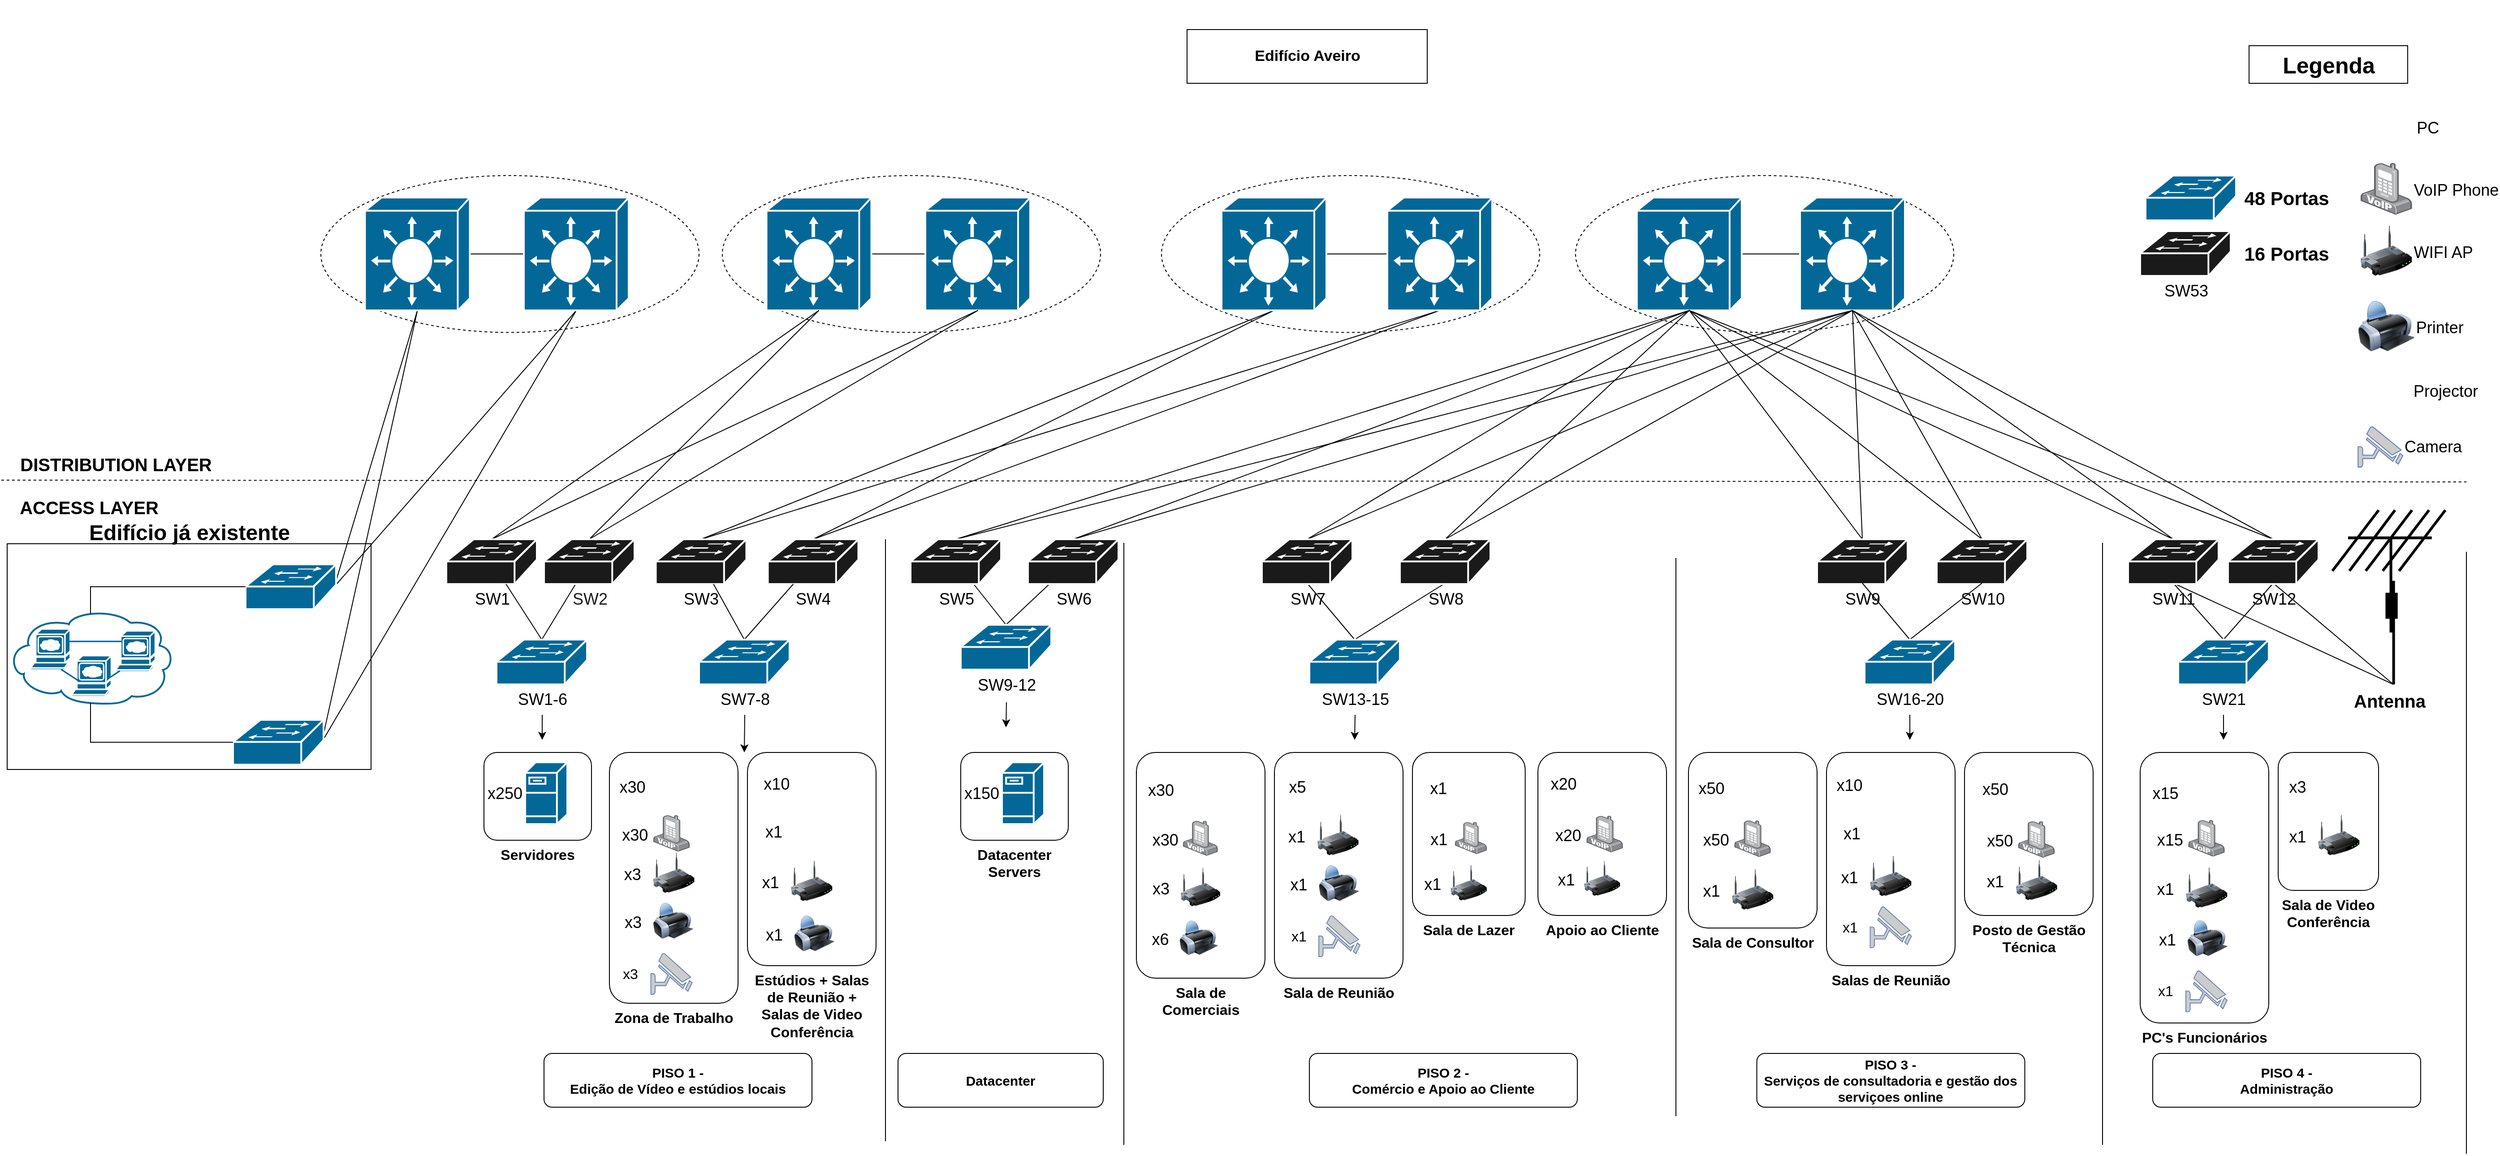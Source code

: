 <mxfile version="14.6.11" type="google"><diagram id="-Km4XHYM-ftzpGfABw-P" name="Page-1"><mxGraphModel dx="1673" dy="942" grid="1" gridSize="14" guides="1" tooltips="1" connect="1" arrows="1" fold="1" page="0" pageScale="1" pageWidth="2000" pageHeight="1700" background="#ffffff" math="0" shadow="0"><root><mxCell id="0"/><mxCell id="1" parent="0"/><mxCell id="YAPGvJP3IORSDn-V-krd-121" value="" style="group" parent="1" vertex="1" connectable="0"><mxGeometry x="1792" y="210" width="422" height="175.13" as="geometry"/></mxCell><mxCell id="YAPGvJP3IORSDn-V-krd-115" value="" style="ellipse;whiteSpace=wrap;html=1;fontSize=18;align=right;fillColor=none;dashed=1;" parent="YAPGvJP3IORSDn-V-krd-121" vertex="1"><mxGeometry width="422" height="175.13" as="geometry"/></mxCell><mxCell id="ACqwC-1-vXM0WIuOxel0-1" style="edgeStyle=orthogonalEdgeStyle;rounded=0;orthogonalLoop=1;jettySize=auto;html=1;entryX=0;entryY=0.5;entryDx=0;entryDy=0;entryPerimeter=0;endArrow=none;endFill=0;" parent="YAPGvJP3IORSDn-V-krd-121" source="YAPGvJP3IORSDn-V-krd-70" target="YAPGvJP3IORSDn-V-krd-71" edge="1"><mxGeometry relative="1" as="geometry"/></mxCell><mxCell id="YAPGvJP3IORSDn-V-krd-70" value="" style="shape=mxgraph.cisco.switches.layer_3_switch;html=1;pointerEvents=1;dashed=0;fillColor=#036897;strokeColor=#ffffff;strokeWidth=2;verticalLabelPosition=bottom;verticalAlign=top;align=center;outlineConnect=0;fontSize=18;" parent="YAPGvJP3IORSDn-V-krd-121" vertex="1"><mxGeometry x="68.42" y="24.56" width="117" height="126" as="geometry"/></mxCell><mxCell id="YAPGvJP3IORSDn-V-krd-71" value="" style="shape=mxgraph.cisco.switches.layer_3_switch;html=1;pointerEvents=1;dashed=0;fillColor=#036897;strokeColor=#ffffff;strokeWidth=2;verticalLabelPosition=bottom;verticalAlign=top;align=center;outlineConnect=0;fontSize=18;" parent="YAPGvJP3IORSDn-V-krd-121" vertex="1"><mxGeometry x="250.5" y="24.56" width="117" height="126" as="geometry"/></mxCell><mxCell id="YAPGvJP3IORSDn-V-krd-120" value="" style="group" parent="1" vertex="1" connectable="0"><mxGeometry x="826" y="210" width="422" height="175.13" as="geometry"/></mxCell><mxCell id="YAPGvJP3IORSDn-V-krd-113" value="" style="ellipse;whiteSpace=wrap;html=1;fontSize=18;align=right;fillColor=none;dashed=1;" parent="YAPGvJP3IORSDn-V-krd-120" vertex="1"><mxGeometry x="14" width="422" height="175.13" as="geometry"/></mxCell><mxCell id="ACqwC-1-vXM0WIuOxel0-3" style="edgeStyle=orthogonalEdgeStyle;rounded=0;orthogonalLoop=1;jettySize=auto;html=1;entryX=0;entryY=0.5;entryDx=0;entryDy=0;entryPerimeter=0;endArrow=none;endFill=0;" parent="YAPGvJP3IORSDn-V-krd-120" source="YAPGvJP3IORSDn-V-krd-64" target="YAPGvJP3IORSDn-V-krd-72" edge="1"><mxGeometry relative="1" as="geometry"/></mxCell><mxCell id="YAPGvJP3IORSDn-V-krd-64" value="" style="shape=mxgraph.cisco.switches.layer_3_switch;html=1;pointerEvents=1;dashed=0;fillColor=#036897;strokeColor=#ffffff;strokeWidth=2;verticalLabelPosition=bottom;verticalAlign=top;align=center;outlineConnect=0;fontSize=18;" parent="YAPGvJP3IORSDn-V-krd-120" vertex="1"><mxGeometry x="63.25" y="24.56" width="117" height="126" as="geometry"/></mxCell><mxCell id="YAPGvJP3IORSDn-V-krd-72" value="" style="shape=mxgraph.cisco.switches.layer_3_switch;html=1;pointerEvents=1;dashed=0;fillColor=#036897;strokeColor=#ffffff;strokeWidth=2;verticalLabelPosition=bottom;verticalAlign=top;align=center;outlineConnect=0;fontSize=18;" parent="YAPGvJP3IORSDn-V-krd-120" vertex="1"><mxGeometry x="240.5" y="24.56" width="117" height="126" as="geometry"/></mxCell><mxCell id="S1fncP9_cvxyKEixwU3S-4" value="&lt;div&gt;Edifício Aveiro&lt;br&gt;&lt;/div&gt;" style="rounded=0;whiteSpace=wrap;html=1;fontStyle=1;fontSize=17;" parent="1" vertex="1"><mxGeometry x="1358.5" y="47" width="268" height="60" as="geometry"/></mxCell><mxCell id="-TxobsJIyKnpDctUJ53p-2" value="" style="endArrow=none;html=1;" parent="1" edge="1"><mxGeometry width="50" height="50" relative="1" as="geometry"><mxPoint x="1904" y="1260" as="sourcePoint"/><mxPoint x="1904" y="637" as="targetPoint"/></mxGeometry></mxCell><mxCell id="-TxobsJIyKnpDctUJ53p-4" value="" style="endArrow=none;html=1;" parent="1" edge="1"><mxGeometry width="50" height="50" relative="1" as="geometry"><mxPoint x="2380" y="1292" as="sourcePoint"/><mxPoint x="2380" y="620" as="targetPoint"/></mxGeometry></mxCell><mxCell id="-TxobsJIyKnpDctUJ53p-6" value="" style="endArrow=none;html=1;" parent="1" edge="1"><mxGeometry width="50" height="50" relative="1" as="geometry"><mxPoint x="2786" y="1302" as="sourcePoint"/><mxPoint x="2786" y="630" as="targetPoint"/></mxGeometry></mxCell><mxCell id="YAPGvJP3IORSDn-V-krd-98" style="edgeStyle=none;rounded=0;orthogonalLoop=1;jettySize=auto;html=1;exitX=0.5;exitY=0;exitDx=0;exitDy=0;exitPerimeter=0;entryX=0.5;entryY=1;entryDx=0;entryDy=0;entryPerimeter=0;fontSize=18;startArrow=none;startFill=0;endArrow=none;endFill=0;strokeColor=#000000;" parent="1" source="YAPGvJP3IORSDn-V-krd-1" target="YAPGvJP3IORSDn-V-krd-64" edge="1"><mxGeometry relative="1" as="geometry"/></mxCell><mxCell id="YAPGvJP3IORSDn-V-krd-99" style="edgeStyle=none;rounded=0;orthogonalLoop=1;jettySize=auto;html=1;exitX=0.5;exitY=0;exitDx=0;exitDy=0;exitPerimeter=0;entryX=0.5;entryY=1;entryDx=0;entryDy=0;entryPerimeter=0;fontSize=18;startArrow=none;startFill=0;endArrow=none;endFill=0;strokeColor=#000000;" parent="1" source="YAPGvJP3IORSDn-V-krd-1" target="YAPGvJP3IORSDn-V-krd-72" edge="1"><mxGeometry relative="1" as="geometry"/></mxCell><mxCell id="YAPGvJP3IORSDn-V-krd-89" style="edgeStyle=none;rounded=0;orthogonalLoop=1;jettySize=auto;html=1;exitX=0.5;exitY=0;exitDx=0;exitDy=0;exitPerimeter=0;entryX=0.5;entryY=1;entryDx=0;entryDy=0;entryPerimeter=0;fontSize=18;startArrow=none;startFill=0;endArrow=none;endFill=0;strokeColor=#000000;" parent="1" source="YAPGvJP3IORSDn-V-krd-2" target="YAPGvJP3IORSDn-V-krd-68" edge="1"><mxGeometry relative="1" as="geometry"/></mxCell><mxCell id="YAPGvJP3IORSDn-V-krd-92" style="edgeStyle=none;rounded=0;orthogonalLoop=1;jettySize=auto;html=1;exitX=0.5;exitY=0;exitDx=0;exitDy=0;exitPerimeter=0;entryX=0.5;entryY=1;entryDx=0;entryDy=0;entryPerimeter=0;fontSize=18;startArrow=none;startFill=0;endArrow=none;endFill=0;strokeColor=#000000;" parent="1" source="YAPGvJP3IORSDn-V-krd-2" target="YAPGvJP3IORSDn-V-krd-69" edge="1"><mxGeometry relative="1" as="geometry"/></mxCell><mxCell id="YAPGvJP3IORSDn-V-krd-91" style="edgeStyle=none;rounded=0;orthogonalLoop=1;jettySize=auto;html=1;exitX=0.5;exitY=0;exitDx=0;exitDy=0;exitPerimeter=0;entryX=0.5;entryY=1;entryDx=0;entryDy=0;entryPerimeter=0;fontSize=18;startArrow=none;startFill=0;endArrow=none;endFill=0;strokeColor=#000000;" parent="1" source="YAPGvJP3IORSDn-V-krd-5" target="YAPGvJP3IORSDn-V-krd-68" edge="1"><mxGeometry relative="1" as="geometry"/></mxCell><mxCell id="YAPGvJP3IORSDn-V-krd-93" style="edgeStyle=none;rounded=0;orthogonalLoop=1;jettySize=auto;html=1;exitX=0.5;exitY=0;exitDx=0;exitDy=0;exitPerimeter=0;entryX=0.5;entryY=1;entryDx=0;entryDy=0;entryPerimeter=0;fontSize=18;startArrow=none;startFill=0;endArrow=none;endFill=0;strokeColor=#000000;" parent="1" source="YAPGvJP3IORSDn-V-krd-5" target="YAPGvJP3IORSDn-V-krd-69" edge="1"><mxGeometry relative="1" as="geometry"/></mxCell><mxCell id="YAPGvJP3IORSDn-V-krd-104" style="edgeStyle=none;rounded=0;orthogonalLoop=1;jettySize=auto;html=1;exitX=0.5;exitY=0;exitDx=0;exitDy=0;exitPerimeter=0;entryX=0.5;entryY=1;entryDx=0;entryDy=0;entryPerimeter=0;fontSize=18;startArrow=none;startFill=0;endArrow=none;endFill=0;strokeColor=#000000;" parent="1" source="YAPGvJP3IORSDn-V-krd-33" target="YAPGvJP3IORSDn-V-krd-70" edge="1"><mxGeometry relative="1" as="geometry"/></mxCell><mxCell id="YAPGvJP3IORSDn-V-krd-106" style="edgeStyle=none;rounded=0;orthogonalLoop=1;jettySize=auto;html=1;exitX=0.5;exitY=0;exitDx=0;exitDy=0;exitPerimeter=0;entryX=0.5;entryY=1;entryDx=0;entryDy=0;entryPerimeter=0;fontSize=18;startArrow=none;startFill=0;endArrow=none;endFill=0;strokeColor=#000000;" parent="1" source="YAPGvJP3IORSDn-V-krd-33" target="YAPGvJP3IORSDn-V-krd-71" edge="1"><mxGeometry relative="1" as="geometry"/></mxCell><mxCell id="YAPGvJP3IORSDn-V-krd-105" style="edgeStyle=none;rounded=0;orthogonalLoop=1;jettySize=auto;html=1;exitX=0.5;exitY=0;exitDx=0;exitDy=0;exitPerimeter=0;entryX=0.5;entryY=1;entryDx=0;entryDy=0;entryPerimeter=0;fontSize=18;startArrow=none;startFill=0;endArrow=none;endFill=0;strokeColor=#000000;" parent="1" source="YAPGvJP3IORSDn-V-krd-34" target="YAPGvJP3IORSDn-V-krd-70" edge="1"><mxGeometry relative="1" as="geometry"/></mxCell><mxCell id="YAPGvJP3IORSDn-V-krd-107" style="edgeStyle=none;rounded=0;orthogonalLoop=1;jettySize=auto;html=1;exitX=0.5;exitY=0;exitDx=0;exitDy=0;exitPerimeter=0;entryX=0.5;entryY=1;entryDx=0;entryDy=0;entryPerimeter=0;fontSize=18;startArrow=none;startFill=0;endArrow=none;endFill=0;strokeColor=#000000;" parent="1" source="YAPGvJP3IORSDn-V-krd-34" target="YAPGvJP3IORSDn-V-krd-71" edge="1"><mxGeometry relative="1" as="geometry"/></mxCell><mxCell id="YAPGvJP3IORSDn-V-krd-108" style="edgeStyle=none;rounded=0;orthogonalLoop=1;jettySize=auto;html=1;exitX=0.5;exitY=0;exitDx=0;exitDy=0;exitPerimeter=0;entryX=0.5;entryY=1;entryDx=0;entryDy=0;entryPerimeter=0;fontSize=18;startArrow=none;startFill=0;endArrow=none;endFill=0;strokeColor=#000000;" parent="1" source="YAPGvJP3IORSDn-V-krd-35" target="YAPGvJP3IORSDn-V-krd-70" edge="1"><mxGeometry relative="1" as="geometry"/></mxCell><mxCell id="YAPGvJP3IORSDn-V-krd-109" style="edgeStyle=none;rounded=0;orthogonalLoop=1;jettySize=auto;html=1;exitX=0.5;exitY=0;exitDx=0;exitDy=0;exitPerimeter=0;entryX=0.5;entryY=1;entryDx=0;entryDy=0;entryPerimeter=0;fontSize=18;startArrow=none;startFill=0;endArrow=none;endFill=0;strokeColor=#000000;" parent="1" source="YAPGvJP3IORSDn-V-krd-35" target="YAPGvJP3IORSDn-V-krd-71" edge="1"><mxGeometry relative="1" as="geometry"/></mxCell><mxCell id="YAPGvJP3IORSDn-V-krd-110" style="edgeStyle=none;rounded=0;orthogonalLoop=1;jettySize=auto;html=1;exitX=0.5;exitY=0;exitDx=0;exitDy=0;exitPerimeter=0;entryX=0.5;entryY=1;entryDx=0;entryDy=0;entryPerimeter=0;fontSize=18;startArrow=none;startFill=0;endArrow=none;endFill=0;strokeColor=#000000;" parent="1" source="YAPGvJP3IORSDn-V-krd-43" target="YAPGvJP3IORSDn-V-krd-71" edge="1"><mxGeometry relative="1" as="geometry"/></mxCell><mxCell id="YAPGvJP3IORSDn-V-krd-111" style="edgeStyle=none;rounded=0;orthogonalLoop=1;jettySize=auto;html=1;exitX=0.5;exitY=0;exitDx=0;exitDy=0;exitPerimeter=0;entryX=0.5;entryY=1;entryDx=0;entryDy=0;entryPerimeter=0;fontSize=18;startArrow=none;startFill=0;endArrow=none;endFill=0;strokeColor=#000000;" parent="1" source="YAPGvJP3IORSDn-V-krd-43" target="YAPGvJP3IORSDn-V-krd-70" edge="1"><mxGeometry relative="1" as="geometry"/></mxCell><mxCell id="YAPGvJP3IORSDn-V-krd-102" style="edgeStyle=none;rounded=0;orthogonalLoop=1;jettySize=auto;html=1;exitX=0.5;exitY=0;exitDx=0;exitDy=0;exitPerimeter=0;entryX=0.5;entryY=1;entryDx=0;entryDy=0;entryPerimeter=0;fontSize=18;startArrow=none;startFill=0;endArrow=none;endFill=0;strokeColor=#000000;" parent="1" source="YAPGvJP3IORSDn-V-krd-55" target="YAPGvJP3IORSDn-V-krd-72" edge="1"><mxGeometry relative="1" as="geometry"/></mxCell><mxCell id="YAPGvJP3IORSDn-V-krd-103" style="edgeStyle=none;rounded=0;orthogonalLoop=1;jettySize=auto;html=1;exitX=0.5;exitY=0;exitDx=0;exitDy=0;exitPerimeter=0;entryX=0.5;entryY=1;entryDx=0;entryDy=0;entryPerimeter=0;fontSize=18;startArrow=none;startFill=0;endArrow=none;endFill=0;strokeColor=#000000;" parent="1" source="YAPGvJP3IORSDn-V-krd-55" target="YAPGvJP3IORSDn-V-krd-64" edge="1"><mxGeometry relative="1" as="geometry"/></mxCell><mxCell id="lVAonkPrZOKtE8PaFcsF-4" value="" style="group" parent="1" vertex="1" connectable="0"><mxGeometry x="2646" y="14" width="107" height="521.43" as="geometry"/></mxCell><mxCell id="7zlcX1LTfsjmMbrSqfp_-33" value="VoIP Phone" style="shape=image;imageAspect=0;aspect=fixed;verticalLabelPosition=middle;verticalAlign=middle;fontSize=18;align=left;image=img/lib/allied_telesis/computer_and_terminals/VOIP_IP_phone.svg;labelPosition=right;" parent="lVAonkPrZOKtE8PaFcsF-4" vertex="1"><mxGeometry x="21.93" y="182" width="57.47" height="57.47" as="geometry"/></mxCell><mxCell id="7zlcX1LTfsjmMbrSqfp_-34" value="PC" style="shape=image;imageAspect=0;aspect=fixed;verticalLabelPosition=middle;verticalAlign=middle;fontSize=18;align=left;image=https://cdn4.iconfinder.com/data/icons/gnome-desktop-icons-png/PNG/64/Gnome-Computer-64.png;labelPosition=right;" parent="lVAonkPrZOKtE8PaFcsF-4" vertex="1"><mxGeometry x="24.37" y="112" width="58.25" height="58.25" as="geometry"/></mxCell><mxCell id="7zlcX1LTfsjmMbrSqfp_-35" value="WIFI AP" style="shape=image;imageAspect=0;aspect=fixed;verticalLabelPosition=middle;verticalAlign=middle;fontSize=18;align=left;image=img/lib/clip_art/networking/Wireless_Router_128x128.png;labelPosition=right;" parent="lVAonkPrZOKtE8PaFcsF-4" vertex="1"><mxGeometry x="21.93" y="252" width="57.4" height="56" as="geometry"/></mxCell><mxCell id="7zlcX1LTfsjmMbrSqfp_-36" value="Printer" style="shape=image;imageAspect=0;aspect=fixed;verticalLabelPosition=middle;verticalAlign=middle;fontSize=18;align=left;image=img/lib/clip_art/computers/Printer_128x128.png;labelPosition=right;" parent="lVAonkPrZOKtE8PaFcsF-4" vertex="1"><mxGeometry x="19.13" y="336" width="62.72" height="56" as="geometry"/></mxCell><mxCell id="7zlcX1LTfsjmMbrSqfp_-37" value="Camera" style="verticalAlign=middle;verticalLabelPosition=middle;labelPosition=right;align=left;html=1;outlineConnect=0;fillColor=#CCCCCC;strokeColor=#6881B3;gradientColor=none;gradientDirection=north;strokeWidth=2;shape=mxgraph.networks.security_camera;fontSize=18;" parent="lVAonkPrZOKtE8PaFcsF-4" vertex="1"><mxGeometry x="19.13" y="476" width="50" height="45.43" as="geometry"/></mxCell><mxCell id="7zlcX1LTfsjmMbrSqfp_-50" value="Projector" style="shape=image;html=1;verticalAlign=middle;verticalLabelPosition=middle;labelBackgroundColor=#ffffff;imageAspect=0;aspect=fixed;image=https://cdn3.iconfinder.com/data/icons/wpzoom-developer-icon-set/500/40-128.png;labelPosition=right;align=left;fontSize=18;" parent="lVAonkPrZOKtE8PaFcsF-4" vertex="1"><mxGeometry x="16.82" y="406" width="62.51" height="62.51" as="geometry"/></mxCell><mxCell id="SVevi8Ww8s-hjbZDYLlj-2" value="" style="endArrow=none;html=1;" parent="1" edge="1"><mxGeometry width="50" height="50" relative="1" as="geometry"><mxPoint x="1288" y="1292" as="sourcePoint"/><mxPoint x="1288" y="620" as="targetPoint"/></mxGeometry></mxCell><mxCell id="SVevi8Ww8s-hjbZDYLlj-13" style="rounded=0;orthogonalLoop=1;jettySize=auto;html=1;entryX=0.5;entryY=0;entryDx=0;entryDy=0;fontSize=15;endArrow=none;endFill=0;entryPerimeter=0;" parent="1" source="SVevi8Ww8s-hjbZDYLlj-8" target="SVevi8Ww8s-hjbZDYLlj-11" edge="1"><mxGeometry relative="1" as="geometry"/></mxCell><mxCell id="rky5XDhyznVq7nAIdKAL-2" style="rounded=0;orthogonalLoop=1;jettySize=auto;html=1;entryX=0.5;entryY=1;entryDx=0;entryDy=0;entryPerimeter=0;exitX=0.5;exitY=0;exitDx=0;exitDy=0;exitPerimeter=0;endArrow=none;endFill=0;" parent="1" source="SVevi8Ww8s-hjbZDYLlj-8" target="YAPGvJP3IORSDn-V-krd-70" edge="1"><mxGeometry relative="1" as="geometry"/></mxCell><mxCell id="rky5XDhyznVq7nAIdKAL-4" style="edgeStyle=none;rounded=0;orthogonalLoop=1;jettySize=auto;html=1;exitX=0.5;exitY=0;exitDx=0;exitDy=0;exitPerimeter=0;entryX=0.5;entryY=1;entryDx=0;entryDy=0;entryPerimeter=0;endArrow=none;endFill=0;" parent="1" source="SVevi8Ww8s-hjbZDYLlj-8" target="YAPGvJP3IORSDn-V-krd-71" edge="1"><mxGeometry relative="1" as="geometry"/></mxCell><mxCell id="SVevi8Ww8s-hjbZDYLlj-8" value="SW5" style="shape=mxgraph.cisco.switches.workgroup_switch;html=1;pointerEvents=1;dashed=0;strokeColor=#ffffff;strokeWidth=2;verticalLabelPosition=bottom;verticalAlign=top;align=center;outlineConnect=0;fontSize=18;fillColor=#1A1A1A;" parent="1" vertex="1"><mxGeometry x="1050" y="616" width="101" height="50" as="geometry"/></mxCell><mxCell id="SVevi8Ww8s-hjbZDYLlj-14" style="edgeStyle=none;rounded=0;orthogonalLoop=1;jettySize=auto;html=1;entryX=0.5;entryY=0;entryDx=0;entryDy=0;fontSize=15;endArrow=none;endFill=0;entryPerimeter=0;" parent="1" source="SVevi8Ww8s-hjbZDYLlj-9" target="SVevi8Ww8s-hjbZDYLlj-11" edge="1"><mxGeometry relative="1" as="geometry"/></mxCell><mxCell id="rky5XDhyznVq7nAIdKAL-5" style="edgeStyle=none;rounded=0;orthogonalLoop=1;jettySize=auto;html=1;exitX=0.5;exitY=0;exitDx=0;exitDy=0;exitPerimeter=0;entryX=0.5;entryY=1;entryDx=0;entryDy=0;entryPerimeter=0;endArrow=none;endFill=0;" parent="1" source="SVevi8Ww8s-hjbZDYLlj-9" target="YAPGvJP3IORSDn-V-krd-70" edge="1"><mxGeometry relative="1" as="geometry"/></mxCell><mxCell id="rky5XDhyznVq7nAIdKAL-6" style="edgeStyle=none;rounded=0;orthogonalLoop=1;jettySize=auto;html=1;exitX=0.5;exitY=0;exitDx=0;exitDy=0;exitPerimeter=0;entryX=0.5;entryY=1;entryDx=0;entryDy=0;entryPerimeter=0;endArrow=none;endFill=0;" parent="1" source="SVevi8Ww8s-hjbZDYLlj-9" target="YAPGvJP3IORSDn-V-krd-71" edge="1"><mxGeometry relative="1" as="geometry"/></mxCell><mxCell id="SVevi8Ww8s-hjbZDYLlj-9" value="SW6" style="shape=mxgraph.cisco.switches.workgroup_switch;html=1;pointerEvents=1;dashed=0;strokeColor=#ffffff;strokeWidth=2;verticalLabelPosition=bottom;verticalAlign=top;align=center;outlineConnect=0;fontSize=18;fillColor=#1A1A1A;" parent="1" vertex="1"><mxGeometry x="1181" y="616" width="101" height="50" as="geometry"/></mxCell><mxCell id="rky5XDhyznVq7nAIdKAL-73" style="edgeStyle=none;rounded=0;orthogonalLoop=1;jettySize=auto;html=1;fontSize=16;fontColor=#1A1A1A;endArrow=classic;endFill=1;" parent="1" edge="1"><mxGeometry relative="1" as="geometry"><mxPoint x="1156.5" y="826" as="targetPoint"/><mxPoint x="1157" y="798" as="sourcePoint"/></mxGeometry></mxCell><mxCell id="SVevi8Ww8s-hjbZDYLlj-11" value="SW9-12" style="shape=mxgraph.cisco.switches.workgroup_switch;html=1;pointerEvents=1;dashed=0;fillColor=#036897;strokeColor=#ffffff;strokeWidth=2;verticalLabelPosition=bottom;verticalAlign=top;align=center;outlineConnect=0;fontSize=18;" parent="1" vertex="1"><mxGeometry x="1106" y="711.5" width="101" height="50" as="geometry"/></mxCell><mxCell id="SVevi8Ww8s-hjbZDYLlj-26" value="" style="group" parent="1" vertex="1" connectable="0"><mxGeometry x="1330" y="210" width="422" height="175.13" as="geometry"/></mxCell><mxCell id="YAPGvJP3IORSDn-V-krd-114" value="" style="ellipse;whiteSpace=wrap;html=1;fontSize=18;align=right;fillColor=none;dashed=1;" parent="SVevi8Ww8s-hjbZDYLlj-26" vertex="1"><mxGeometry y="-0.01" width="422" height="175.13" as="geometry"/></mxCell><mxCell id="ACqwC-1-vXM0WIuOxel0-2" style="edgeStyle=orthogonalEdgeStyle;rounded=0;orthogonalLoop=1;jettySize=auto;html=1;endArrow=none;endFill=0;" parent="SVevi8Ww8s-hjbZDYLlj-26" source="YAPGvJP3IORSDn-V-krd-68" target="YAPGvJP3IORSDn-V-krd-69" edge="1"><mxGeometry relative="1" as="geometry"/></mxCell><mxCell id="YAPGvJP3IORSDn-V-krd-68" value="" style="shape=mxgraph.cisco.switches.layer_3_switch;html=1;pointerEvents=1;dashed=0;fillColor=#036897;strokeColor=#ffffff;strokeWidth=2;verticalLabelPosition=bottom;verticalAlign=top;align=center;outlineConnect=0;fontSize=18;" parent="SVevi8Ww8s-hjbZDYLlj-26" vertex="1"><mxGeometry x="67" y="24.56" width="117" height="126" as="geometry"/></mxCell><mxCell id="YAPGvJP3IORSDn-V-krd-69" value="" style="shape=mxgraph.cisco.switches.layer_3_switch;html=1;pointerEvents=1;dashed=0;fillColor=#036897;strokeColor=#ffffff;strokeWidth=2;verticalLabelPosition=bottom;verticalAlign=top;align=center;outlineConnect=0;fontSize=18;" parent="SVevi8Ww8s-hjbZDYLlj-26" vertex="1"><mxGeometry x="252" y="24.56" width="117" height="126" as="geometry"/></mxCell><mxCell id="SVevi8Ww8s-hjbZDYLlj-33" style="edgeStyle=none;rounded=0;orthogonalLoop=1;jettySize=auto;html=1;exitX=0.54;exitY=1;exitDx=0;exitDy=0;exitPerimeter=0;entryX=0.5;entryY=0.98;entryDx=0;entryDy=0;entryPerimeter=0;fontSize=20;endArrow=none;endFill=0;" parent="1" source="SVevi8Ww8s-hjbZDYLlj-27" target="YAPGvJP3IORSDn-V-krd-35" edge="1"><mxGeometry relative="1" as="geometry"/></mxCell><mxCell id="SVevi8Ww8s-hjbZDYLlj-37" style="edgeStyle=none;rounded=0;orthogonalLoop=1;jettySize=auto;html=1;exitX=0.54;exitY=1;exitDx=0;exitDy=0;exitPerimeter=0;entryX=0.5;entryY=0.98;entryDx=0;entryDy=0;entryPerimeter=0;fontSize=20;endArrow=none;endFill=0;" parent="1" source="SVevi8Ww8s-hjbZDYLlj-27" target="YAPGvJP3IORSDn-V-krd-43" edge="1"><mxGeometry relative="1" as="geometry"/></mxCell><mxCell id="SVevi8Ww8s-hjbZDYLlj-27" value="Antenna" style="shape=mxgraph.cisco.wireless.antenna;html=1;pointerEvents=1;dashed=0;fillColor=#036897;strokeColor=#ffffff;strokeWidth=2;verticalLabelPosition=bottom;verticalAlign=top;align=center;outlineConnect=0;fontSize=20;fontStyle=1" parent="1" vertex="1"><mxGeometry x="2636.5" y="583.5" width="126" height="194.5" as="geometry"/></mxCell><mxCell id="SVevi8Ww8s-hjbZDYLlj-28" value="" style="group" parent="1" vertex="1" connectable="0"><mxGeometry x="42" y="518" width="2744" height="76" as="geometry"/></mxCell><mxCell id="S1fncP9_cvxyKEixwU3S-52" value="" style="endArrow=none;dashed=1;html=1;fontSize=19;exitX=-0.036;exitY=1.143;exitDx=0;exitDy=0;exitPerimeter=0;" parent="SVevi8Ww8s-hjbZDYLlj-28" source="YAPGvJP3IORSDn-V-krd-32" edge="1"><mxGeometry width="50" height="50" relative="1" as="geometry"><mxPoint x="34.559" y="30" as="sourcePoint"/><mxPoint x="2744" y="34" as="targetPoint"/></mxGeometry></mxCell><mxCell id="S1fncP9_cvxyKEixwU3S-53" value="ACCESS LAYER" style="text;html=1;align=center;verticalAlign=middle;resizable=0;points=[];autosize=1;fontSize=20;fontStyle=1" parent="SVevi8Ww8s-hjbZDYLlj-28" vertex="1"><mxGeometry y="48" width="182" height="28" as="geometry"/></mxCell><mxCell id="YAPGvJP3IORSDn-V-krd-32" value="DISTRIBUTION LAYER" style="text;html=1;align=center;verticalAlign=middle;resizable=0;points=[];autosize=1;fontSize=20;fontStyle=1" parent="SVevi8Ww8s-hjbZDYLlj-28" vertex="1"><mxGeometry x="1.975" width="238" height="28" as="geometry"/></mxCell><mxCell id="Vs0rbk0iH-OM91ZK8Shu-26" style="edgeStyle=none;rounded=0;orthogonalLoop=1;jettySize=auto;html=1;exitX=0.98;exitY=0.5;exitDx=0;exitDy=0;exitPerimeter=0;endArrow=none;endFill=0;entryX=0.5;entryY=1;entryDx=0;entryDy=0;entryPerimeter=0;" parent="1" source="Vs0rbk0iH-OM91ZK8Shu-5" target="Vs0rbk0iH-OM91ZK8Shu-22" edge="1"><mxGeometry relative="1" as="geometry"><mxPoint x="-238" y="350" as="targetPoint"/></mxGeometry></mxCell><mxCell id="Vs0rbk0iH-OM91ZK8Shu-27" style="edgeStyle=none;rounded=0;orthogonalLoop=1;jettySize=auto;html=1;exitX=0.98;exitY=0.5;exitDx=0;exitDy=0;exitPerimeter=0;entryX=0.5;entryY=1;entryDx=0;entryDy=0;entryPerimeter=0;endArrow=none;endFill=0;" parent="1" source="Vs0rbk0iH-OM91ZK8Shu-5" target="Vs0rbk0iH-OM91ZK8Shu-23" edge="1"><mxGeometry relative="1" as="geometry"/></mxCell><mxCell id="Vs0rbk0iH-OM91ZK8Shu-28" style="edgeStyle=none;rounded=0;orthogonalLoop=1;jettySize=auto;html=1;entryX=0.5;entryY=1;entryDx=0;entryDy=0;entryPerimeter=0;endArrow=none;endFill=0;exitX=0.98;exitY=0.5;exitDx=0;exitDy=0;exitPerimeter=0;" parent="1" source="Vs0rbk0iH-OM91ZK8Shu-7" target="Vs0rbk0iH-OM91ZK8Shu-22" edge="1"><mxGeometry relative="1" as="geometry"><mxPoint x="-224" y="840" as="sourcePoint"/></mxGeometry></mxCell><mxCell id="Vs0rbk0iH-OM91ZK8Shu-29" style="edgeStyle=none;rounded=0;orthogonalLoop=1;jettySize=auto;html=1;exitX=0.98;exitY=0.5;exitDx=0;exitDy=0;exitPerimeter=0;entryX=0.5;entryY=1;entryDx=0;entryDy=0;entryPerimeter=0;endArrow=none;endFill=0;" parent="1" source="Vs0rbk0iH-OM91ZK8Shu-7" target="Vs0rbk0iH-OM91ZK8Shu-23" edge="1"><mxGeometry relative="1" as="geometry"/></mxCell><mxCell id="Vs0rbk0iH-OM91ZK8Shu-21" value="" style="group" parent="1" vertex="1" connectable="0"><mxGeometry x="378" y="210" width="436" height="175.13" as="geometry"/></mxCell><mxCell id="Vs0rbk0iH-OM91ZK8Shu-24" value="" style="ellipse;whiteSpace=wrap;html=1;fontSize=18;align=right;fillColor=none;dashed=1;" parent="Vs0rbk0iH-OM91ZK8Shu-21" vertex="1"><mxGeometry x="14" y="-0.01" width="422" height="175.13" as="geometry"/></mxCell><mxCell id="ACqwC-1-vXM0WIuOxel0-4" style="edgeStyle=orthogonalEdgeStyle;rounded=0;orthogonalLoop=1;jettySize=auto;html=1;entryX=0;entryY=0.5;entryDx=0;entryDy=0;entryPerimeter=0;endArrow=none;endFill=0;" parent="Vs0rbk0iH-OM91ZK8Shu-21" source="Vs0rbk0iH-OM91ZK8Shu-22" target="Vs0rbk0iH-OM91ZK8Shu-23" edge="1"><mxGeometry relative="1" as="geometry"/></mxCell><mxCell id="Vs0rbk0iH-OM91ZK8Shu-22" value="" style="shape=mxgraph.cisco.switches.layer_3_switch;html=1;pointerEvents=1;dashed=0;fillColor=#036897;strokeColor=#ffffff;strokeWidth=2;verticalLabelPosition=bottom;verticalAlign=top;align=center;outlineConnect=0;fontSize=18;" parent="Vs0rbk0iH-OM91ZK8Shu-21" vertex="1"><mxGeometry x="63.25" y="24.56" width="117" height="126" as="geometry"/></mxCell><mxCell id="Vs0rbk0iH-OM91ZK8Shu-23" value="" style="shape=mxgraph.cisco.switches.layer_3_switch;html=1;pointerEvents=1;dashed=0;fillColor=#036897;strokeColor=#ffffff;strokeWidth=2;verticalLabelPosition=bottom;verticalAlign=top;align=center;outlineConnect=0;fontSize=18;" parent="Vs0rbk0iH-OM91ZK8Shu-21" vertex="1"><mxGeometry x="240.5" y="24.56" width="117" height="126" as="geometry"/></mxCell><mxCell id="F4AGKq4kyhj-leZ8rDSt-1" style="rounded=0;orthogonalLoop=1;jettySize=auto;html=1;exitX=0.5;exitY=0;exitDx=0;exitDy=0;exitPerimeter=0;entryX=0.5;entryY=1;entryDx=0;entryDy=0;entryPerimeter=0;endArrow=none;endFill=0;" parent="1" source="YAPGvJP3IORSDn-V-krd-17" target="YAPGvJP3IORSDn-V-krd-71" edge="1"><mxGeometry relative="1" as="geometry"/></mxCell><mxCell id="F4AGKq4kyhj-leZ8rDSt-2" style="edgeStyle=none;rounded=0;orthogonalLoop=1;jettySize=auto;html=1;exitX=0.5;exitY=0;exitDx=0;exitDy=0;exitPerimeter=0;entryX=0.5;entryY=1;entryDx=0;entryDy=0;entryPerimeter=0;endArrow=none;endFill=0;" parent="1" source="YAPGvJP3IORSDn-V-krd-17" target="YAPGvJP3IORSDn-V-krd-70" edge="1"><mxGeometry relative="1" as="geometry"/></mxCell><mxCell id="F4AGKq4kyhj-leZ8rDSt-3" style="edgeStyle=none;rounded=0;orthogonalLoop=1;jettySize=auto;html=1;exitX=0.5;exitY=0;exitDx=0;exitDy=0;exitPerimeter=0;entryX=0.5;entryY=1;entryDx=0;entryDy=0;entryPerimeter=0;endArrow=none;endFill=0;" parent="1" source="YAPGvJP3IORSDn-V-krd-16" target="YAPGvJP3IORSDn-V-krd-71" edge="1"><mxGeometry relative="1" as="geometry"/></mxCell><mxCell id="F4AGKq4kyhj-leZ8rDSt-4" style="edgeStyle=none;rounded=0;orthogonalLoop=1;jettySize=auto;html=1;exitX=0.5;exitY=0;exitDx=0;exitDy=0;exitPerimeter=0;entryX=0.5;entryY=1;entryDx=0;entryDy=0;entryPerimeter=0;endArrow=none;endFill=0;" parent="1" source="YAPGvJP3IORSDn-V-krd-16" target="YAPGvJP3IORSDn-V-krd-70" edge="1"><mxGeometry relative="1" as="geometry"/></mxCell><mxCell id="rky5XDhyznVq7nAIdKAL-12" value="" style="group" parent="1" vertex="1" connectable="0"><mxGeometry x="42" y="588" width="406" height="285" as="geometry"/></mxCell><mxCell id="Vs0rbk0iH-OM91ZK8Shu-5" value="" style="shape=mxgraph.cisco.switches.workgroup_switch;html=1;pointerEvents=1;dashed=0;fillColor=#036897;strokeColor=#ffffff;strokeWidth=2;verticalLabelPosition=bottom;verticalAlign=top;align=center;outlineConnect=0;" parent="rky5XDhyznVq7nAIdKAL-12" vertex="1"><mxGeometry x="266" y="56" width="101" height="50" as="geometry"/></mxCell><mxCell id="Vs0rbk0iH-OM91ZK8Shu-7" value="" style="shape=mxgraph.cisco.switches.workgroup_switch;html=1;pointerEvents=1;dashed=0;fillColor=#036897;strokeColor=#ffffff;strokeWidth=2;verticalLabelPosition=bottom;verticalAlign=top;align=center;outlineConnect=0;" parent="rky5XDhyznVq7nAIdKAL-12" vertex="1"><mxGeometry x="252" y="229.57" width="101" height="50" as="geometry"/></mxCell><mxCell id="Vs0rbk0iH-OM91ZK8Shu-16" value="" style="shape=mxgraph.cisco.storage.web_cluster;html=1;pointerEvents=1;dashed=0;fillColor=#036897;strokeColor=#ffffff;strokeWidth=2;verticalLabelPosition=bottom;verticalAlign=top;align=center;outlineConnect=0;" parent="rky5XDhyznVq7nAIdKAL-12" vertex="1"><mxGeometry y="106" width="186" height="106" as="geometry"/></mxCell><mxCell id="Vs0rbk0iH-OM91ZK8Shu-18" style="edgeStyle=orthogonalEdgeStyle;rounded=0;orthogonalLoop=1;jettySize=auto;html=1;entryX=0.5;entryY=0.05;entryDx=0;entryDy=0;entryPerimeter=0;endArrow=none;endFill=0;" parent="rky5XDhyznVq7nAIdKAL-12" source="Vs0rbk0iH-OM91ZK8Shu-5" target="Vs0rbk0iH-OM91ZK8Shu-16" edge="1"><mxGeometry x="-14" as="geometry"><Array as="points"><mxPoint x="93" y="81"/></Array></mxGeometry></mxCell><mxCell id="Vs0rbk0iH-OM91ZK8Shu-19" style="edgeStyle=orthogonalEdgeStyle;rounded=0;orthogonalLoop=1;jettySize=auto;html=1;entryX=0.5;entryY=0.99;entryDx=0;entryDy=0;entryPerimeter=0;endArrow=none;endFill=0;" parent="rky5XDhyznVq7nAIdKAL-12" source="Vs0rbk0iH-OM91ZK8Shu-7" target="Vs0rbk0iH-OM91ZK8Shu-16" edge="1"><mxGeometry x="-14" as="geometry"/></mxCell><mxCell id="Vs0rbk0iH-OM91ZK8Shu-30" value="Edifício já existente" style="text;html=1;align=center;verticalAlign=middle;resizable=0;points=[];autosize=1;strokeColor=none;fontStyle=1;fontSize=24;" parent="rky5XDhyznVq7nAIdKAL-12" vertex="1"><mxGeometry x="84" width="238" height="42" as="geometry"/></mxCell><mxCell id="Vs0rbk0iH-OM91ZK8Shu-31" value="" style="rounded=0;whiteSpace=wrap;html=1;fontSize=24;fillColor=none;" parent="rky5XDhyznVq7nAIdKAL-12" vertex="1"><mxGeometry y="33" width="406" height="252" as="geometry"/></mxCell><mxCell id="-TxobsJIyKnpDctUJ53p-3" value="&lt;div style=&quot;font-size: 15px&quot;&gt;&lt;b&gt;&lt;font style=&quot;font-size: 15px&quot;&gt;PISO 2 -&lt;/font&gt;&lt;/b&gt;&lt;/div&gt;&lt;div style=&quot;font-size: 15px&quot;&gt;&lt;b&gt;&lt;font style=&quot;font-size: 15px&quot;&gt;Comércio e Apoio ao Cliente&lt;br&gt;&lt;/font&gt;&lt;/b&gt;&lt;/div&gt;" style="rounded=1;whiteSpace=wrap;html=1;" parent="1" vertex="1"><mxGeometry x="1495" y="1190" width="299" height="60" as="geometry"/></mxCell><mxCell id="rky5XDhyznVq7nAIdKAL-30" style="edgeStyle=none;rounded=0;orthogonalLoop=1;jettySize=auto;html=1;entryX=0.5;entryY=0.98;entryDx=0;entryDy=0;entryPerimeter=0;fontSize=21;endArrow=none;endFill=0;exitX=0.5;exitY=0;exitDx=0;exitDy=0;exitPerimeter=0;" parent="1" source="7zlcX1LTfsjmMbrSqfp_-66" target="YAPGvJP3IORSDn-V-krd-16" edge="1"><mxGeometry relative="1" as="geometry"/></mxCell><mxCell id="rky5XDhyznVq7nAIdKAL-31" style="edgeStyle=none;rounded=0;orthogonalLoop=1;jettySize=auto;html=1;exitX=0.5;exitY=0;exitDx=0;exitDy=0;exitPerimeter=0;entryX=0.5;entryY=0.98;entryDx=0;entryDy=0;entryPerimeter=0;fontSize=21;endArrow=none;endFill=0;" parent="1" source="7zlcX1LTfsjmMbrSqfp_-66" target="YAPGvJP3IORSDn-V-krd-17" edge="1"><mxGeometry relative="1" as="geometry"/></mxCell><mxCell id="rky5XDhyznVq7nAIdKAL-64" style="edgeStyle=none;rounded=0;orthogonalLoop=1;jettySize=auto;html=1;fontSize=16;fontColor=#000000;endArrow=classic;endFill=1;" parent="1" edge="1"><mxGeometry relative="1" as="geometry"><mxPoint x="1545.5" y="840" as="targetPoint"/><mxPoint x="1546" y="812" as="sourcePoint"/></mxGeometry></mxCell><mxCell id="7zlcX1LTfsjmMbrSqfp_-66" value="SW13-15" style="shape=mxgraph.cisco.switches.workgroup_switch;html=1;pointerEvents=1;dashed=0;fillColor=#036897;strokeColor=#ffffff;strokeWidth=2;verticalLabelPosition=bottom;verticalAlign=top;align=center;outlineConnect=0;fontSize=18;" parent="1" vertex="1"><mxGeometry x="1495" y="728" width="101" height="50" as="geometry"/></mxCell><mxCell id="YAPGvJP3IORSDn-V-krd-16" value="SW7" style="shape=mxgraph.cisco.switches.workgroup_switch;html=1;pointerEvents=1;dashed=0;strokeColor=#ffffff;strokeWidth=2;verticalLabelPosition=bottom;verticalAlign=top;align=center;outlineConnect=0;fontSize=18;fillColor=#1A1A1A;" parent="1" vertex="1"><mxGeometry x="1442" y="616" width="101" height="50" as="geometry"/></mxCell><mxCell id="YAPGvJP3IORSDn-V-krd-17" value="SW8" style="shape=mxgraph.cisco.switches.workgroup_switch;html=1;pointerEvents=1;dashed=0;strokeColor=#ffffff;strokeWidth=2;verticalLabelPosition=bottom;verticalAlign=top;align=center;outlineConnect=0;fontSize=18;fillColor=#1A1A1A;" parent="1" vertex="1"><mxGeometry x="1596" y="616" width="101" height="50" as="geometry"/></mxCell><mxCell id="rky5XDhyznVq7nAIdKAL-25" value="" style="group" parent="1" vertex="1" connectable="0"><mxGeometry x="1302" y="854" width="143.5" height="252" as="geometry"/></mxCell><mxCell id="7zlcX1LTfsjmMbrSqfp_-65" value="Sala de Comerciais" style="rounded=1;whiteSpace=wrap;html=1;labelPosition=center;verticalLabelPosition=bottom;align=center;verticalAlign=top;fontStyle=1;fontSize=16;" parent="rky5XDhyznVq7nAIdKAL-25" vertex="1"><mxGeometry width="143.5" height="252" as="geometry"/></mxCell><mxCell id="7zlcX1LTfsjmMbrSqfp_-140" value="x30" style="shape=image;imageAspect=0;aspect=fixed;verticalLabelPosition=middle;verticalAlign=middle;fontSize=18;align=center;image=https://cdn4.iconfinder.com/data/icons/gnome-desktop-icons-png/PNG/64/Gnome-Computer-64.png;labelPosition=left;" parent="rky5XDhyznVq7nAIdKAL-25" vertex="1"><mxGeometry x="49.5" y="18.637" width="44.076" height="44.076" as="geometry"/></mxCell><mxCell id="7zlcX1LTfsjmMbrSqfp_-141" value="x30" style="shape=image;imageAspect=0;aspect=fixed;verticalLabelPosition=middle;verticalAlign=middle;fontSize=18;align=center;image=img/lib/allied_telesis/computer_and_terminals/VOIP_IP_phone.svg;labelPosition=left;" parent="rky5XDhyznVq7nAIdKAL-25" vertex="1"><mxGeometry x="51.92" y="76.28" width="38.969" height="38.969" as="geometry"/></mxCell><mxCell id="7zlcX1LTfsjmMbrSqfp_-142" value="x3" style="shape=image;imageAspect=0;aspect=fixed;verticalLabelPosition=middle;verticalAlign=middle;fontSize=18;align=center;image=img/lib/clip_art/networking/Wireless_Router_128x128.png;labelPosition=left;" parent="rky5XDhyznVq7nAIdKAL-25" vertex="1"><mxGeometry x="49.5" y="128.827" width="44.076" height="43.003" as="geometry"/></mxCell><mxCell id="7zlcX1LTfsjmMbrSqfp_-143" value="x6" style="shape=image;imageAspect=0;aspect=fixed;verticalLabelPosition=middle;verticalAlign=middle;fontSize=18;align=center;image=img/lib/clip_art/computers/Printer_128x128.png;labelPosition=left;" parent="rky5XDhyznVq7nAIdKAL-25" vertex="1"><mxGeometry x="48.09" y="187.802" width="42.639" height="38.068" as="geometry"/></mxCell><mxCell id="rky5XDhyznVq7nAIdKAL-26" value="" style="group" parent="1" vertex="1" connectable="0"><mxGeometry x="1456" y="854" width="143.5" height="280" as="geometry"/></mxCell><mxCell id="7zlcX1LTfsjmMbrSqfp_-145" value="Sala de Reunião" style="rounded=1;whiteSpace=wrap;html=1;fontSize=16;fontStyle=1;labelPosition=center;verticalLabelPosition=bottom;align=center;verticalAlign=top;" parent="rky5XDhyznVq7nAIdKAL-26" vertex="1"><mxGeometry width="143.5" height="252" as="geometry"/></mxCell><mxCell id="7zlcX1LTfsjmMbrSqfp_-149" value="x5" style="shape=image;imageAspect=0;aspect=fixed;verticalLabelPosition=middle;verticalAlign=middle;fontSize=18;align=center;image=https://cdn4.iconfinder.com/data/icons/gnome-desktop-icons-png/PNG/64/Gnome-Computer-64.png;labelPosition=left;" parent="rky5XDhyznVq7nAIdKAL-26" vertex="1"><mxGeometry x="48.75" y="14" width="46" height="46" as="geometry"/></mxCell><mxCell id="7zlcX1LTfsjmMbrSqfp_-151" value="x1" style="shape=image;imageAspect=0;aspect=fixed;verticalLabelPosition=middle;verticalAlign=middle;fontSize=18;align=center;image=img/lib/clip_art/networking/Wireless_Router_128x128.png;labelPosition=left;" parent="rky5XDhyznVq7nAIdKAL-26" vertex="1"><mxGeometry x="48" y="70.0" width="46" height="44.88" as="geometry"/></mxCell><mxCell id="7zlcX1LTfsjmMbrSqfp_-152" value="x1" style="shape=image;imageAspect=0;aspect=fixed;verticalLabelPosition=middle;verticalAlign=middle;fontSize=18;align=center;image=img/lib/clip_art/computers/Printer_128x128.png;labelPosition=left;" parent="rky5XDhyznVq7nAIdKAL-26" vertex="1"><mxGeometry x="49.5" y="126.0" width="44.5" height="39.73" as="geometry"/></mxCell><mxCell id="YAPGvJP3IORSDn-V-krd-116" value="x1" style="verticalAlign=middle;verticalLabelPosition=middle;labelPosition=left;align=center;html=1;outlineConnect=0;fillColor=#CCCCCC;strokeColor=#6881B3;gradientColor=none;gradientDirection=north;strokeWidth=2;shape=mxgraph.networks.security_camera;fontSize=16;fontStyle=0" parent="rky5XDhyznVq7nAIdKAL-26" vertex="1"><mxGeometry x="49.5" y="182" width="46" height="46" as="geometry"/></mxCell><mxCell id="-TxobsJIyKnpDctUJ53p-5" value="&lt;div style=&quot;font-size: 15px&quot;&gt;&lt;b&gt;&lt;font style=&quot;font-size: 15px&quot;&gt;PISO 3 -&lt;/font&gt;&lt;/b&gt;&lt;/div&gt;&lt;div style=&quot;font-size: 15px&quot;&gt;&lt;b&gt;&lt;font style=&quot;font-size: 15px&quot;&gt;Serviços de consultadoria e gestão dos serviçoes online&lt;br&gt;&lt;/font&gt;&lt;/b&gt;&lt;/div&gt;" style="rounded=1;whiteSpace=wrap;html=1;" parent="1" vertex="1"><mxGeometry x="1994.25" y="1190" width="299" height="60" as="geometry"/></mxCell><mxCell id="YAPGvJP3IORSDn-V-krd-33" value="SW9" style="shape=mxgraph.cisco.switches.workgroup_switch;html=1;pointerEvents=1;dashed=0;strokeColor=#ffffff;strokeWidth=2;verticalLabelPosition=bottom;verticalAlign=top;align=center;outlineConnect=0;fontSize=18;fillColor=#1A1A1A;" parent="1" vertex="1"><mxGeometry x="2061.5" y="616" width="101" height="50" as="geometry"/></mxCell><mxCell id="YAPGvJP3IORSDn-V-krd-34" value="SW10" style="shape=mxgraph.cisco.switches.workgroup_switch;html=1;pointerEvents=1;dashed=0;strokeColor=#ffffff;strokeWidth=2;verticalLabelPosition=bottom;verticalAlign=top;align=center;outlineConnect=0;fontSize=18;fillColor=#1A1A1A;" parent="1" vertex="1"><mxGeometry x="2195" y="616" width="101" height="50" as="geometry"/></mxCell><mxCell id="rky5XDhyznVq7nAIdKAL-33" style="edgeStyle=none;rounded=0;orthogonalLoop=1;jettySize=auto;html=1;exitX=0.5;exitY=0;exitDx=0;exitDy=0;exitPerimeter=0;entryX=0.5;entryY=0.98;entryDx=0;entryDy=0;entryPerimeter=0;fontSize=21;endArrow=none;endFill=0;" parent="1" source="rky5XDhyznVq7nAIdKAL-32" target="YAPGvJP3IORSDn-V-krd-33" edge="1"><mxGeometry relative="1" as="geometry"/></mxCell><mxCell id="rky5XDhyznVq7nAIdKAL-34" style="edgeStyle=none;rounded=0;orthogonalLoop=1;jettySize=auto;html=1;exitX=0.5;exitY=0;exitDx=0;exitDy=0;exitPerimeter=0;entryX=0.5;entryY=0.98;entryDx=0;entryDy=0;entryPerimeter=0;fontSize=21;endArrow=none;endFill=0;" parent="1" source="rky5XDhyznVq7nAIdKAL-32" target="YAPGvJP3IORSDn-V-krd-34" edge="1"><mxGeometry relative="1" as="geometry"/></mxCell><mxCell id="rky5XDhyznVq7nAIdKAL-72" style="edgeStyle=none;rounded=0;orthogonalLoop=1;jettySize=auto;html=1;fontSize=16;fontColor=#1A1A1A;endArrow=classic;endFill=1;" parent="1" edge="1"><mxGeometry relative="1" as="geometry"><mxPoint x="2165" y="840" as="targetPoint"/><mxPoint x="2165" y="812" as="sourcePoint"/></mxGeometry></mxCell><mxCell id="rky5XDhyznVq7nAIdKAL-32" value="SW16-20" style="shape=mxgraph.cisco.switches.workgroup_switch;html=1;pointerEvents=1;dashed=0;fillColor=#036897;strokeColor=#ffffff;strokeWidth=2;verticalLabelPosition=bottom;verticalAlign=top;align=center;outlineConnect=0;fontSize=18;" parent="1" vertex="1"><mxGeometry x="2114.5" y="728" width="101" height="50" as="geometry"/></mxCell><mxCell id="rky5XDhyznVq7nAIdKAL-36" value="" style="group" parent="1" vertex="1" connectable="0"><mxGeometry x="1918" y="854" width="143.5" height="196" as="geometry"/></mxCell><mxCell id="7zlcX1LTfsjmMbrSqfp_-99" value="Sala de Consultor" style="rounded=1;whiteSpace=wrap;html=1;fontStyle=1;fontSize=16;labelPosition=center;verticalLabelPosition=bottom;align=center;verticalAlign=top;" parent="rky5XDhyznVq7nAIdKAL-36" vertex="1"><mxGeometry width="143.5" height="196" as="geometry"/></mxCell><mxCell id="7zlcX1LTfsjmMbrSqfp_-102" value="x50" style="shape=image;imageAspect=0;aspect=fixed;verticalLabelPosition=middle;verticalAlign=middle;fontSize=18;align=center;image=https://cdn4.iconfinder.com/data/icons/gnome-desktop-icons-png/PNG/64/Gnome-Computer-64.png;labelPosition=left;" parent="rky5XDhyznVq7nAIdKAL-36" vertex="1"><mxGeometry x="48.75" y="15.72" width="46" height="46" as="geometry"/></mxCell><mxCell id="7zlcX1LTfsjmMbrSqfp_-103" value="x50" style="shape=image;imageAspect=0;aspect=fixed;verticalLabelPosition=middle;verticalAlign=middle;fontSize=18;align=center;image=img/lib/allied_telesis/computer_and_terminals/VOIP_IP_phone.svg;labelPosition=left;" parent="rky5XDhyznVq7nAIdKAL-36" vertex="1"><mxGeometry x="51.17" y="75.88" width="40.67" height="40.67" as="geometry"/></mxCell><mxCell id="7zlcX1LTfsjmMbrSqfp_-104" value="x1" style="shape=image;imageAspect=0;aspect=fixed;verticalLabelPosition=middle;verticalAlign=middle;fontSize=18;align=center;image=img/lib/clip_art/networking/Wireless_Router_128x128.png;labelPosition=left;" parent="rky5XDhyznVq7nAIdKAL-36" vertex="1"><mxGeometry x="48.75" y="130.72" width="46" height="44.88" as="geometry"/></mxCell><mxCell id="rky5XDhyznVq7nAIdKAL-38" value="" style="group" parent="1" vertex="1" connectable="0"><mxGeometry x="2072" y="854" width="143.5" height="238" as="geometry"/></mxCell><mxCell id="7zlcX1LTfsjmMbrSqfp_-107" value="Salas de Reunião" style="rounded=1;whiteSpace=wrap;html=1;fontStyle=1;fontSize=16;labelPosition=center;verticalLabelPosition=bottom;align=center;verticalAlign=top;" parent="rky5XDhyznVq7nAIdKAL-38" vertex="1"><mxGeometry width="143.5" height="238" as="geometry"/></mxCell><mxCell id="7zlcX1LTfsjmMbrSqfp_-158" value="&lt;div style=&quot;font-size: 18px;&quot;&gt;x1&lt;/div&gt;" style="shape=image;html=1;verticalAlign=middle;verticalLabelPosition=middle;labelBackgroundColor=#ffffff;imageAspect=0;aspect=fixed;image=https://cdn3.iconfinder.com/data/icons/wpzoom-developer-icon-set/500/40-128.png;labelPosition=left;align=right;fontSize=18;" parent="rky5XDhyznVq7nAIdKAL-38" vertex="1"><mxGeometry x="39.19" y="57.94" width="65.12" height="65.12" as="geometry"/></mxCell><mxCell id="7zlcX1LTfsjmMbrSqfp_-159" value="x10" style="shape=image;imageAspect=0;aspect=fixed;verticalLabelPosition=middle;verticalAlign=middle;fontSize=18;align=center;image=https://cdn4.iconfinder.com/data/icons/gnome-desktop-icons-png/PNG/64/Gnome-Computer-64.png;labelPosition=left;" parent="rky5XDhyznVq7nAIdKAL-38" vertex="1"><mxGeometry x="48.75" y="12.05" width="46" height="46" as="geometry"/></mxCell><mxCell id="7zlcX1LTfsjmMbrSqfp_-161" value="x1" style="shape=image;imageAspect=0;aspect=fixed;verticalLabelPosition=middle;verticalAlign=middle;fontSize=18;align=center;image=img/lib/clip_art/networking/Wireless_Router_128x128.png;labelPosition=left;" parent="rky5XDhyznVq7nAIdKAL-38" vertex="1"><mxGeometry x="48.75" y="115.62" width="46" height="44.88" as="geometry"/></mxCell><mxCell id="YAPGvJP3IORSDn-V-krd-117" value="x1" style="verticalAlign=middle;verticalLabelPosition=middle;labelPosition=left;align=center;html=1;outlineConnect=0;fillColor=#CCCCCC;strokeColor=#6881B3;gradientColor=none;gradientDirection=north;strokeWidth=2;shape=mxgraph.networks.security_camera;fontSize=16;fontStyle=0" parent="rky5XDhyznVq7nAIdKAL-38" vertex="1"><mxGeometry x="48.75" y="171.93" width="46" height="46" as="geometry"/></mxCell><mxCell id="rky5XDhyznVq7nAIdKAL-39" value="" style="group" parent="1" vertex="1" connectable="0"><mxGeometry x="2226" y="854" width="143.5" height="182" as="geometry"/></mxCell><mxCell id="7zlcX1LTfsjmMbrSqfp_-115" value="Posto de Gestão Técnica" style="rounded=1;whiteSpace=wrap;html=1;fontStyle=1;fontSize=16;labelPosition=center;verticalLabelPosition=bottom;align=center;verticalAlign=top;" parent="rky5XDhyznVq7nAIdKAL-39" vertex="1"><mxGeometry width="143.5" height="182" as="geometry"/></mxCell><mxCell id="7zlcX1LTfsjmMbrSqfp_-118" value="x50" style="shape=image;imageAspect=0;aspect=fixed;verticalLabelPosition=middle;verticalAlign=middle;fontSize=18;align=center;image=https://cdn4.iconfinder.com/data/icons/gnome-desktop-icons-png/PNG/64/Gnome-Computer-64.png;labelPosition=left;" parent="rky5XDhyznVq7nAIdKAL-39" vertex="1"><mxGeometry x="57.5" y="16.55" width="46" height="46" as="geometry"/></mxCell><mxCell id="7zlcX1LTfsjmMbrSqfp_-119" value="x50" style="shape=image;imageAspect=0;aspect=fixed;verticalLabelPosition=middle;verticalAlign=middle;fontSize=18;align=center;image=img/lib/allied_telesis/computer_and_terminals/VOIP_IP_phone.svg;labelPosition=left;" parent="rky5XDhyznVq7nAIdKAL-39" vertex="1"><mxGeometry x="59.92" y="76.71" width="40.67" height="40.67" as="geometry"/></mxCell><mxCell id="7zlcX1LTfsjmMbrSqfp_-120" value="x1" style="shape=image;imageAspect=0;aspect=fixed;verticalLabelPosition=middle;verticalAlign=middle;fontSize=18;align=center;image=img/lib/clip_art/networking/Wireless_Router_128x128.png;labelPosition=left;" parent="rky5XDhyznVq7nAIdKAL-39" vertex="1"><mxGeometry x="57.5" y="120.12" width="46" height="44.88" as="geometry"/></mxCell><mxCell id="rky5XDhyznVq7nAIdKAL-44" style="edgeStyle=none;rounded=0;orthogonalLoop=1;jettySize=auto;html=1;exitX=0.5;exitY=0;exitDx=0;exitDy=0;exitPerimeter=0;entryX=0.5;entryY=0.98;entryDx=0;entryDy=0;entryPerimeter=0;fontSize=21;endArrow=none;endFill=0;" parent="1" source="rky5XDhyznVq7nAIdKAL-40" target="YAPGvJP3IORSDn-V-krd-35" edge="1"><mxGeometry relative="1" as="geometry"/></mxCell><mxCell id="rky5XDhyznVq7nAIdKAL-45" style="edgeStyle=none;rounded=0;orthogonalLoop=1;jettySize=auto;html=1;exitX=0.5;exitY=0;exitDx=0;exitDy=0;exitPerimeter=0;entryX=0.5;entryY=0.98;entryDx=0;entryDy=0;entryPerimeter=0;fontSize=21;endArrow=none;endFill=0;" parent="1" source="rky5XDhyznVq7nAIdKAL-40" target="YAPGvJP3IORSDn-V-krd-43" edge="1"><mxGeometry relative="1" as="geometry"/></mxCell><mxCell id="rky5XDhyznVq7nAIdKAL-71" style="edgeStyle=none;rounded=0;orthogonalLoop=1;jettySize=auto;html=1;fontSize=16;fontColor=#1A1A1A;endArrow=classic;endFill=1;" parent="1" edge="1"><mxGeometry relative="1" as="geometry"><mxPoint x="2515" y="840" as="targetPoint"/><mxPoint x="2515" y="812" as="sourcePoint"/></mxGeometry></mxCell><mxCell id="rky5XDhyznVq7nAIdKAL-40" value="SW21" style="shape=mxgraph.cisco.switches.workgroup_switch;html=1;pointerEvents=1;dashed=0;fillColor=#036897;strokeColor=#ffffff;strokeWidth=2;verticalLabelPosition=bottom;verticalAlign=top;align=center;outlineConnect=0;fontSize=18;" parent="1" vertex="1"><mxGeometry x="2464.5" y="728" width="101" height="50" as="geometry"/></mxCell><mxCell id="-TxobsJIyKnpDctUJ53p-7" value="&lt;div style=&quot;font-size: 15px&quot;&gt;&lt;b&gt;&lt;font style=&quot;font-size: 15px&quot;&gt;PISO 4 -&lt;/font&gt;&lt;/b&gt;&lt;/div&gt;&lt;div style=&quot;font-size: 15px&quot;&gt;&lt;b&gt;&lt;font style=&quot;font-size: 15px&quot;&gt;Administração&lt;br&gt;&lt;/font&gt;&lt;/b&gt;&lt;/div&gt;" style="rounded=1;whiteSpace=wrap;html=1;" parent="1" vertex="1"><mxGeometry x="2436" y="1190" width="299" height="60" as="geometry"/></mxCell><mxCell id="YAPGvJP3IORSDn-V-krd-35" value="SW11" style="shape=mxgraph.cisco.switches.workgroup_switch;html=1;pointerEvents=1;dashed=0;strokeColor=#ffffff;strokeWidth=2;verticalLabelPosition=bottom;verticalAlign=top;align=center;outlineConnect=0;fontSize=18;fillColor=#1A1A1A;" parent="1" vertex="1"><mxGeometry x="2408.5" y="616" width="101" height="50" as="geometry"/></mxCell><mxCell id="YAPGvJP3IORSDn-V-krd-43" value="SW12" style="shape=mxgraph.cisco.switches.workgroup_switch;html=1;pointerEvents=1;dashed=0;strokeColor=#ffffff;strokeWidth=2;verticalLabelPosition=bottom;verticalAlign=top;align=center;outlineConnect=0;fontSize=18;fillColor=#1A1A1A;" parent="1" vertex="1"><mxGeometry x="2520" y="616" width="101" height="50" as="geometry"/></mxCell><mxCell id="rky5XDhyznVq7nAIdKAL-42" value="" style="group" parent="1" vertex="1" connectable="0"><mxGeometry x="2422" y="854" width="143.5" height="302" as="geometry"/></mxCell><mxCell id="7zlcX1LTfsjmMbrSqfp_-123" value="PC's Funcionários" style="rounded=1;whiteSpace=wrap;html=1;fontStyle=1;fontSize=16;labelPosition=center;verticalLabelPosition=bottom;align=center;verticalAlign=top;" parent="rky5XDhyznVq7nAIdKAL-42" vertex="1"><mxGeometry width="143.5" height="302" as="geometry"/></mxCell><mxCell id="7zlcX1LTfsjmMbrSqfp_-126" value="x15" style="shape=image;imageAspect=0;aspect=fixed;verticalLabelPosition=middle;verticalAlign=middle;fontSize=18;align=center;image=https://cdn4.iconfinder.com/data/icons/gnome-desktop-icons-png/PNG/64/Gnome-Computer-64.png;labelPosition=left;" parent="rky5XDhyznVq7nAIdKAL-42" vertex="1"><mxGeometry x="51.25" y="21.16" width="46" height="46" as="geometry"/></mxCell><mxCell id="7zlcX1LTfsjmMbrSqfp_-127" value="x15" style="shape=image;imageAspect=0;aspect=fixed;verticalLabelPosition=middle;verticalAlign=middle;fontSize=18;align=center;image=img/lib/allied_telesis/computer_and_terminals/VOIP_IP_phone.svg;labelPosition=left;" parent="rky5XDhyznVq7nAIdKAL-42" vertex="1"><mxGeometry x="53.67" y="75.44" width="40.67" height="40.67" as="geometry"/></mxCell><mxCell id="7zlcX1LTfsjmMbrSqfp_-128" value="x1" style="shape=image;imageAspect=0;aspect=fixed;verticalLabelPosition=middle;verticalAlign=middle;fontSize=18;align=center;image=img/lib/clip_art/networking/Wireless_Router_128x128.png;labelPosition=left;" parent="rky5XDhyznVq7nAIdKAL-42" vertex="1"><mxGeometry x="51.25" y="128.56" width="46" height="44.88" as="geometry"/></mxCell><mxCell id="7zlcX1LTfsjmMbrSqfp_-129" value="x1" style="shape=image;imageAspect=0;aspect=fixed;verticalLabelPosition=middle;verticalAlign=middle;fontSize=18;align=center;image=img/lib/clip_art/computers/Printer_128x128.png;labelPosition=left;" parent="rky5XDhyznVq7nAIdKAL-42" vertex="1"><mxGeometry x="52.75" y="187.44" width="44.5" height="39.73" as="geometry"/></mxCell><mxCell id="YAPGvJP3IORSDn-V-krd-118" value="x1" style="verticalAlign=middle;verticalLabelPosition=middle;labelPosition=left;align=center;html=1;outlineConnect=0;fillColor=#CCCCCC;strokeColor=#6881B3;gradientColor=none;gradientDirection=north;strokeWidth=2;shape=mxgraph.networks.security_camera;fontSize=16;fontStyle=0" parent="rky5XDhyznVq7nAIdKAL-42" vertex="1"><mxGeometry x="51" y="243.44" width="46" height="46" as="geometry"/></mxCell><mxCell id="rky5XDhyznVq7nAIdKAL-43" value="" style="group" parent="1" vertex="1" connectable="0"><mxGeometry x="2576" y="854" width="112" height="154" as="geometry"/></mxCell><mxCell id="7zlcX1LTfsjmMbrSqfp_-170" value="Sala de Video Conferência" style="rounded=1;whiteSpace=wrap;html=1;fontSize=16;fontStyle=1;labelPosition=center;verticalLabelPosition=bottom;align=center;verticalAlign=top;" parent="rky5XDhyznVq7nAIdKAL-43" vertex="1"><mxGeometry width="112" height="154" as="geometry"/></mxCell><mxCell id="7zlcX1LTfsjmMbrSqfp_-172" value="x3" style="shape=image;imageAspect=0;aspect=fixed;verticalLabelPosition=middle;verticalAlign=middle;fontSize=18;align=center;image=https://cdn4.iconfinder.com/data/icons/gnome-desktop-icons-png/PNG/64/Gnome-Computer-64.png;labelPosition=left;" parent="rky5XDhyznVq7nAIdKAL-43" vertex="1"><mxGeometry x="44.75" y="14" width="46" height="46" as="geometry"/></mxCell><mxCell id="7zlcX1LTfsjmMbrSqfp_-174" value="x1" style="shape=image;imageAspect=0;aspect=fixed;verticalLabelPosition=middle;verticalAlign=middle;fontSize=18;align=center;image=img/lib/clip_art/networking/Wireless_Router_128x128.png;labelPosition=left;" parent="rky5XDhyznVq7nAIdKAL-43" vertex="1"><mxGeometry x="44.75" y="70.0" width="46" height="44.88" as="geometry"/></mxCell><mxCell id="rky5XDhyznVq7nAIdKAL-48" value="" style="group" parent="1" vertex="1" connectable="0"><mxGeometry x="2422" y="210" width="219" height="112" as="geometry"/></mxCell><mxCell id="rky5XDhyznVq7nAIdKAL-8" value="16 Portas" style="text;html=1;align=center;verticalAlign=middle;resizable=0;points=[];autosize=1;fontSize=21;fontStyle=1" parent="rky5XDhyznVq7nAIdKAL-48" vertex="1"><mxGeometry x="107" y="73" width="112" height="28" as="geometry"/></mxCell><mxCell id="rky5XDhyznVq7nAIdKAL-9" value="48 Portas" style="text;html=1;align=center;verticalAlign=middle;resizable=0;points=[];autosize=1;fontSize=21;fontStyle=1" parent="rky5XDhyznVq7nAIdKAL-48" vertex="1"><mxGeometry x="107" y="11" width="112" height="28" as="geometry"/></mxCell><mxCell id="rky5XDhyznVq7nAIdKAL-14" value="" style="shape=mxgraph.cisco.switches.workgroup_switch;html=1;pointerEvents=1;dashed=0;fillColor=#036897;strokeColor=#ffffff;strokeWidth=2;verticalLabelPosition=bottom;verticalAlign=top;align=center;outlineConnect=0;fontSize=21;" parent="rky5XDhyznVq7nAIdKAL-48" vertex="1"><mxGeometry x="6" width="101" height="50" as="geometry"/></mxCell><mxCell id="rky5XDhyznVq7nAIdKAL-15" value="SW53" style="shape=mxgraph.cisco.switches.workgroup_switch;html=1;pointerEvents=1;dashed=0;strokeColor=#ffffff;strokeWidth=2;verticalLabelPosition=bottom;verticalAlign=top;align=center;outlineConnect=0;fontSize=18;fillColor=#1A1A1A;" parent="rky5XDhyznVq7nAIdKAL-48" vertex="1"><mxGeometry y="62" width="101" height="50" as="geometry"/></mxCell><mxCell id="lVAonkPrZOKtE8PaFcsF-3" value="Legenda" style="rounded=0;whiteSpace=wrap;html=1;fontStyle=1;fontSize=25;" parent="1" vertex="1"><mxGeometry x="2543.5" y="65" width="177" height="42" as="geometry"/></mxCell><mxCell id="YAPGvJP3IORSDn-V-krd-5" value="SW4" style="shape=mxgraph.cisco.switches.workgroup_switch;html=1;pointerEvents=1;dashed=0;strokeColor=#ffffff;strokeWidth=2;verticalLabelPosition=bottom;verticalAlign=top;align=center;outlineConnect=0;fontSize=18;fillColor=#1A1A1A;" parent="1" vertex="1"><mxGeometry x="890.75" y="616" width="101" height="50" as="geometry"/></mxCell><mxCell id="YAPGvJP3IORSDn-V-krd-9" style="edgeStyle=none;rounded=0;orthogonalLoop=1;jettySize=auto;html=1;strokeColor=#000000;endArrow=none;endFill=0;entryX=0.5;entryY=0;entryDx=0;entryDy=0;entryPerimeter=0;" parent="1" source="YAPGvJP3IORSDn-V-krd-5" target="7zlcX1LTfsjmMbrSqfp_-21" edge="1"><mxGeometry relative="1" as="geometry"><mxPoint x="392" y="900.48" as="targetPoint"/></mxGeometry></mxCell><mxCell id="YAPGvJP3IORSDn-V-krd-2" value="SW3" style="shape=mxgraph.cisco.switches.workgroup_switch;html=1;pointerEvents=1;dashed=0;strokeColor=#ffffff;strokeWidth=2;verticalLabelPosition=bottom;verticalAlign=top;align=center;outlineConnect=0;fontSize=18;fillColor=#1A1A1A;" parent="1" vertex="1"><mxGeometry x="765.75" y="616" width="101" height="50" as="geometry"/></mxCell><mxCell id="YAPGvJP3IORSDn-V-krd-7" style="edgeStyle=none;rounded=0;orthogonalLoop=1;jettySize=auto;html=1;strokeColor=#000000;verticalAlign=middle;startArrow=none;startFill=0;endArrow=none;endFill=0;entryX=0.5;entryY=0;entryDx=0;entryDy=0;entryPerimeter=0;" parent="1" source="YAPGvJP3IORSDn-V-krd-2" target="7zlcX1LTfsjmMbrSqfp_-21" edge="1"><mxGeometry relative="1" as="geometry"><mxPoint x="336" y="900.48" as="targetPoint"/></mxGeometry></mxCell><mxCell id="S1fncP9_cvxyKEixwU3S-7" value="" style="endArrow=none;html=1;" parent="1" edge="1"><mxGeometry x="238" y="606.95" width="50" height="50" as="geometry"><mxPoint x="1022" y="1288" as="sourcePoint"/><mxPoint x="1022" y="616" as="targetPoint"/></mxGeometry></mxCell><mxCell id="S1fncP9_cvxyKEixwU3S-125" value="&lt;div style=&quot;font-size: 15px&quot;&gt;&lt;b&gt;&lt;font style=&quot;font-size: 15px&quot;&gt;PISO 1 -&lt;/font&gt;&lt;/b&gt;&lt;/div&gt;&lt;div style=&quot;font-size: 15px&quot;&gt;&lt;b&gt;&lt;font style=&quot;font-size: 15px&quot;&gt;Edição de Vídeo e estúdios locais&lt;br&gt;&lt;/font&gt;&lt;/b&gt;&lt;/div&gt;" style="rounded=1;whiteSpace=wrap;html=1;" parent="1" vertex="1"><mxGeometry x="641" y="1190" width="299" height="60" as="geometry"/></mxCell><mxCell id="rky5XDhyznVq7nAIdKAL-77" style="edgeStyle=none;rounded=0;orthogonalLoop=1;jettySize=auto;html=1;fontSize=16;fontColor=#1A1A1A;endArrow=classic;endFill=1;" parent="1" edge="1"><mxGeometry relative="1" as="geometry"><mxPoint x="864.5" y="854" as="targetPoint"/><mxPoint x="865" y="812" as="sourcePoint"/></mxGeometry></mxCell><mxCell id="7zlcX1LTfsjmMbrSqfp_-21" value="SW7-8" style="shape=mxgraph.cisco.switches.workgroup_switch;html=1;pointerEvents=1;dashed=0;fillColor=#036897;strokeColor=#ffffff;strokeWidth=2;verticalLabelPosition=bottom;verticalAlign=top;align=center;outlineConnect=0;fontSize=18;" parent="1" vertex="1"><mxGeometry x="814" y="728" width="101" height="50" as="geometry"/></mxCell><mxCell id="YAPGvJP3IORSDn-V-krd-1" value="SW1" style="shape=mxgraph.cisco.switches.workgroup_switch;html=1;pointerEvents=1;dashed=0;strokeColor=#ffffff;strokeWidth=2;verticalLabelPosition=bottom;verticalAlign=top;align=center;outlineConnect=0;fontSize=18;fillColor=#1A1A1A;" parent="1" vertex="1"><mxGeometry x="532" y="616" width="101" height="50" as="geometry"/></mxCell><mxCell id="YAPGvJP3IORSDn-V-krd-58" style="edgeStyle=none;rounded=0;orthogonalLoop=1;jettySize=auto;html=1;entryX=0.5;entryY=0;entryDx=0;entryDy=0;fontSize=18;startArrow=none;startFill=0;endArrow=none;endFill=0;strokeColor=#000000;entryPerimeter=0;" parent="1" source="YAPGvJP3IORSDn-V-krd-1" target="7zlcX1LTfsjmMbrSqfp_-6" edge="1"><mxGeometry x="-210" y="690.48" as="geometry"><mxPoint x="-40.25" y="939.57" as="targetPoint"/></mxGeometry></mxCell><mxCell id="YAPGvJP3IORSDn-V-krd-60" style="edgeStyle=none;rounded=0;orthogonalLoop=1;jettySize=auto;html=1;entryX=0.5;entryY=0;entryDx=0;entryDy=0;fontSize=18;startArrow=none;startFill=0;endArrow=none;endFill=0;strokeColor=#000000;entryPerimeter=0;" parent="1" source="YAPGvJP3IORSDn-V-krd-55" target="7zlcX1LTfsjmMbrSqfp_-6" edge="1"><mxGeometry x="-210" y="690.48" as="geometry"><mxPoint x="-40.25" y="939.57" as="targetPoint"/></mxGeometry></mxCell><mxCell id="YAPGvJP3IORSDn-V-krd-55" value="SW2" style="shape=mxgraph.cisco.switches.workgroup_switch;html=1;pointerEvents=1;dashed=0;strokeColor=#ffffff;strokeWidth=2;verticalLabelPosition=bottom;verticalAlign=top;align=center;outlineConnect=0;fontSize=18;fontColor=#1A1A1A;fillColor=#1A1A1A;" parent="1" vertex="1"><mxGeometry x="641" y="616" width="101" height="50" as="geometry"/></mxCell><mxCell id="rky5XDhyznVq7nAIdKAL-18" value="x3" style="group" parent="1" vertex="1" connectable="0"><mxGeometry x="714" y="854" width="143.5" height="336" as="geometry"/></mxCell><mxCell id="7zlcX1LTfsjmMbrSqfp_-7" value="Zona de Trabalho" style="rounded=1;whiteSpace=wrap;html=1;fontStyle=1;fontSize=16;labelPosition=center;verticalLabelPosition=bottom;align=center;verticalAlign=top;" parent="rky5XDhyznVq7nAIdKAL-18" vertex="1"><mxGeometry width="143.5" height="280" as="geometry"/></mxCell><mxCell id="7zlcX1LTfsjmMbrSqfp_-31" value="x30" style="shape=image;imageAspect=0;aspect=fixed;verticalLabelPosition=middle;verticalAlign=middle;fontSize=18;align=center;image=https://cdn4.iconfinder.com/data/icons/gnome-desktop-icons-png/PNG/64/Gnome-Computer-64.png;labelPosition=left;" parent="rky5XDhyznVq7nAIdKAL-18" vertex="1"><mxGeometry x="48.75" y="14.0" width="46" height="46" as="geometry"/></mxCell><mxCell id="7zlcX1LTfsjmMbrSqfp_-39" value="x30" style="shape=image;imageAspect=0;aspect=fixed;verticalLabelPosition=middle;verticalAlign=middle;fontSize=18;align=center;image=img/lib/allied_telesis/computer_and_terminals/VOIP_IP_phone.svg;labelPosition=left;" parent="rky5XDhyznVq7nAIdKAL-18" vertex="1"><mxGeometry x="48.91" y="70.0" width="40.67" height="40.67" as="geometry"/></mxCell><mxCell id="7zlcX1LTfsjmMbrSqfp_-40" value="x3" style="shape=image;imageAspect=0;aspect=fixed;verticalLabelPosition=middle;verticalAlign=middle;fontSize=18;align=center;image=img/lib/clip_art/networking/Wireless_Router_128x128.png;labelPosition=left;" parent="rky5XDhyznVq7nAIdKAL-18" vertex="1"><mxGeometry x="48.91" y="112.0" width="46" height="44.88" as="geometry"/></mxCell><mxCell id="7zlcX1LTfsjmMbrSqfp_-41" value="x3" style="shape=image;imageAspect=0;aspect=fixed;verticalLabelPosition=middle;verticalAlign=middle;fontSize=18;align=center;image=img/lib/clip_art/computers/Printer_128x128.png;labelPosition=left;" parent="rky5XDhyznVq7nAIdKAL-18" vertex="1"><mxGeometry x="48.75" y="168.0" width="44.5" height="39.73" as="geometry"/></mxCell><mxCell id="7zlcX1LTfsjmMbrSqfp_-42" value="x3" style="verticalAlign=middle;verticalLabelPosition=middle;labelPosition=left;align=center;html=1;outlineConnect=0;fillColor=#CCCCCC;strokeColor=#6881B3;gradientColor=none;gradientDirection=north;strokeWidth=2;shape=mxgraph.networks.security_camera;fontSize=16;fontStyle=0" parent="rky5XDhyznVq7nAIdKAL-18" vertex="1"><mxGeometry x="46.25" y="224.0" width="46" height="46" as="geometry"/></mxCell><mxCell id="rky5XDhyznVq7nAIdKAL-19" value="" style="group" parent="1" vertex="1" connectable="0"><mxGeometry x="868" y="854" width="143.5" height="294" as="geometry"/></mxCell><mxCell id="7zlcX1LTfsjmMbrSqfp_-11" value="Estúdios + Salas de Reunião + Salas de Video Conferência" style="rounded=1;whiteSpace=wrap;html=1;fontSize=16;fontStyle=1;labelPosition=center;verticalLabelPosition=bottom;align=center;verticalAlign=top;" parent="rky5XDhyznVq7nAIdKAL-19" vertex="1"><mxGeometry width="143.5" height="238" as="geometry"/></mxCell><mxCell id="7zlcX1LTfsjmMbrSqfp_-53" value="&lt;div style=&quot;font-size: 18px;&quot;&gt;x1&lt;/div&gt;" style="shape=image;html=1;verticalAlign=middle;verticalLabelPosition=middle;labelBackgroundColor=#ffffff;imageAspect=0;aspect=fixed;image=https://cdn3.iconfinder.com/data/icons/wpzoom-developer-icon-set/500/40-128.png;labelPosition=left;align=right;fontSize=18;" parent="rky5XDhyznVq7nAIdKAL-19" vertex="1"><mxGeometry x="39.94" y="56.0" width="65.12" height="65.12" as="geometry"/></mxCell><mxCell id="7zlcX1LTfsjmMbrSqfp_-55" value="x10" style="shape=image;imageAspect=0;aspect=fixed;verticalLabelPosition=middle;verticalAlign=middle;fontSize=18;align=center;image=https://cdn4.iconfinder.com/data/icons/gnome-desktop-icons-png/PNG/64/Gnome-Computer-64.png;labelPosition=left;" parent="rky5XDhyznVq7nAIdKAL-19" vertex="1"><mxGeometry x="52.22" y="14" width="39.05" height="39.05" as="geometry"/></mxCell><mxCell id="7zlcX1LTfsjmMbrSqfp_-57" value="x1" style="shape=image;imageAspect=0;aspect=fixed;verticalLabelPosition=middle;verticalAlign=middle;fontSize=18;align=center;image=img/lib/clip_art/networking/Wireless_Router_128x128.png;labelPosition=left;" parent="rky5XDhyznVq7nAIdKAL-19" vertex="1"><mxGeometry x="48.75" y="121.12" width="46" height="44.88" as="geometry"/></mxCell><mxCell id="7zlcX1LTfsjmMbrSqfp_-58" value="x1" style="shape=image;imageAspect=0;aspect=fixed;verticalLabelPosition=middle;verticalAlign=middle;fontSize=18;align=center;image=img/lib/clip_art/computers/Printer_128x128.png;labelPosition=left;" parent="rky5XDhyznVq7nAIdKAL-19" vertex="1"><mxGeometry x="52.22" y="182.0" width="44.5" height="39.73" as="geometry"/></mxCell><mxCell id="rky5XDhyznVq7nAIdKAL-74" style="edgeStyle=none;rounded=0;orthogonalLoop=1;jettySize=auto;html=1;fontSize=16;fontColor=#1A1A1A;endArrow=classic;endFill=1;" parent="1" edge="1"><mxGeometry relative="1" as="geometry"><mxPoint x="639" y="840" as="targetPoint"/><mxPoint x="639" y="812" as="sourcePoint"/></mxGeometry></mxCell><mxCell id="7zlcX1LTfsjmMbrSqfp_-6" value="SW1-6" style="shape=mxgraph.cisco.switches.workgroup_switch;html=1;pointerEvents=1;dashed=0;fillColor=#036897;strokeColor=#ffffff;strokeWidth=2;verticalLabelPosition=bottom;verticalAlign=top;align=center;outlineConnect=0;fontSize=18;" parent="1" vertex="1"><mxGeometry x="588" y="728" width="101" height="50" as="geometry"/></mxCell><mxCell id="rky5XDhyznVq7nAIdKAL-52" value="" style="group" parent="1" vertex="1" connectable="0"><mxGeometry x="574" y="854" width="120" height="98" as="geometry"/></mxCell><mxCell id="rky5XDhyznVq7nAIdKAL-50" value="Servidores" style="rounded=1;whiteSpace=wrap;html=1;fontSize=16;fillColor=#FFFFFF;labelPosition=center;verticalLabelPosition=bottom;align=center;verticalAlign=top;fontStyle=1" parent="rky5XDhyznVq7nAIdKAL-52" vertex="1"><mxGeometry width="120" height="98" as="geometry"/></mxCell><mxCell id="7zlcX1LTfsjmMbrSqfp_-28" value="x250" style="shape=mxgraph.cisco.servers.fileserver;html=1;pointerEvents=1;dashed=0;fillColor=#036897;strokeColor=#ffffff;strokeWidth=2;verticalLabelPosition=middle;verticalAlign=middle;align=center;outlineConnect=0;fontSize=18;labelPosition=left;horizontal=1;" parent="rky5XDhyznVq7nAIdKAL-52" vertex="1"><mxGeometry x="46" y="11.03" width="47" height="69" as="geometry"/></mxCell><mxCell id="SVevi8Ww8s-hjbZDYLlj-7" value="Datacenter" style="rounded=1;whiteSpace=wrap;html=1;fontStyle=1;fontSize=15;" parent="1" vertex="1"><mxGeometry x="1036" y="1190" width="229" height="60" as="geometry"/></mxCell><mxCell id="rky5XDhyznVq7nAIdKAL-55" value="" style="group" parent="1" vertex="1" connectable="0"><mxGeometry x="1106" y="854" width="120" height="98" as="geometry"/></mxCell><mxCell id="rky5XDhyznVq7nAIdKAL-56" value="Datacenter Servers" style="rounded=1;whiteSpace=wrap;html=1;fontSize=16;fillColor=#FFFFFF;labelPosition=center;verticalLabelPosition=bottom;align=center;verticalAlign=top;fontStyle=1" parent="rky5XDhyznVq7nAIdKAL-55" vertex="1"><mxGeometry width="120" height="98" as="geometry"/></mxCell><mxCell id="rky5XDhyznVq7nAIdKAL-57" value="x150" style="shape=mxgraph.cisco.servers.fileserver;html=1;pointerEvents=1;dashed=0;fillColor=#036897;strokeColor=#ffffff;strokeWidth=2;verticalLabelPosition=middle;verticalAlign=middle;align=center;outlineConnect=0;fontSize=18;labelPosition=left;horizontal=1;" parent="rky5XDhyznVq7nAIdKAL-55" vertex="1"><mxGeometry x="46" y="11.03" width="47" height="69" as="geometry"/></mxCell><mxCell id="rky5XDhyznVq7nAIdKAL-60" value="" style="group" parent="1" vertex="1" connectable="0"><mxGeometry x="1750" y="854" width="143.5" height="182.0" as="geometry"/></mxCell><mxCell id="7zlcX1LTfsjmMbrSqfp_-68" value="Apoio ao Cliente" style="rounded=1;whiteSpace=wrap;html=1;fontStyle=1;fontSize=16;labelPosition=center;verticalLabelPosition=bottom;align=center;verticalAlign=top;" parent="rky5XDhyznVq7nAIdKAL-60" vertex="1"><mxGeometry width="143.5" height="182" as="geometry"/></mxCell><mxCell id="7zlcX1LTfsjmMbrSqfp_-153" value="x20" style="shape=image;imageAspect=0;aspect=fixed;verticalLabelPosition=middle;verticalAlign=middle;fontSize=18;align=center;image=https://cdn4.iconfinder.com/data/icons/gnome-desktop-icons-png/PNG/64/Gnome-Computer-64.png;labelPosition=left;" parent="rky5XDhyznVq7nAIdKAL-60" vertex="1"><mxGeometry x="51.76" y="10.66" width="46" height="46" as="geometry"/></mxCell><mxCell id="7zlcX1LTfsjmMbrSqfp_-154" value="x20" style="shape=image;imageAspect=0;aspect=fixed;verticalLabelPosition=middle;verticalAlign=middle;fontSize=18;align=center;image=img/lib/allied_telesis/computer_and_terminals/VOIP_IP_phone.svg;labelPosition=left;" parent="rky5XDhyznVq7nAIdKAL-60" vertex="1"><mxGeometry x="54.18" y="70.66" width="40.67" height="40.67" as="geometry"/></mxCell><mxCell id="7zlcX1LTfsjmMbrSqfp_-155" value="x1" style="shape=image;imageAspect=0;aspect=fixed;verticalLabelPosition=middle;verticalAlign=middle;fontSize=18;align=center;image=img/lib/clip_art/networking/Wireless_Router_128x128.png;labelPosition=left;" parent="rky5XDhyznVq7nAIdKAL-60" vertex="1"><mxGeometry x="51.76" y="121.16" width="39.97" height="39" as="geometry"/></mxCell><mxCell id="rky5XDhyznVq7nAIdKAL-62" value="" style="group" parent="1" vertex="1" connectable="0"><mxGeometry x="1610" y="854" width="125.81" height="182" as="geometry"/></mxCell><mxCell id="7zlcX1LTfsjmMbrSqfp_-164" value="Sala de Lazer" style="rounded=1;whiteSpace=wrap;html=1;fontStyle=1;fontSize=16;labelPosition=center;verticalLabelPosition=bottom;align=center;verticalAlign=top;" parent="rky5XDhyznVq7nAIdKAL-62" vertex="1"><mxGeometry width="125.81" height="182" as="geometry"/></mxCell><mxCell id="7zlcX1LTfsjmMbrSqfp_-167" value="x1" style="shape=image;imageAspect=0;aspect=fixed;verticalLabelPosition=middle;verticalAlign=middle;fontSize=18;align=center;image=img/lib/allied_telesis/computer_and_terminals/VOIP_IP_phone.svg;labelPosition=left;" parent="rky5XDhyznVq7nAIdKAL-62" vertex="1"><mxGeometry x="47.413" y="77.66" width="35.656" height="35.656" as="geometry"/></mxCell><mxCell id="7zlcX1LTfsjmMbrSqfp_-168" value="x1" style="shape=image;imageAspect=0;aspect=fixed;verticalLabelPosition=middle;verticalAlign=middle;fontSize=18;align=center;image=img/lib/clip_art/networking/Wireless_Router_128x128.png;labelPosition=left;" parent="rky5XDhyznVq7nAIdKAL-62" vertex="1"><mxGeometry x="42.74" y="126.0" width="40.329" height="39.347" as="geometry"/></mxCell><mxCell id="YAPGvJP3IORSDn-V-krd-15" value="x1" style="shape=image;imageAspect=0;aspect=fixed;verticalLabelPosition=middle;verticalAlign=middle;image=http://simpleicon.com/wp-content/uploads/tv.png;labelPosition=left;align=right;fontSize=18;" parent="rky5XDhyznVq7nAIdKAL-62" vertex="1"><mxGeometry x="40.689" y="14" width="49.097" height="49.097" as="geometry"/></mxCell><mxCell id="rky5XDhyznVq7nAIdKAL-61" style="edgeStyle=none;rounded=0;orthogonalLoop=1;jettySize=auto;html=1;exitX=0.5;exitY=1;exitDx=0;exitDy=0;fontSize=16;fontColor=#000000;endArrow=classic;endFill=1;" parent="rky5XDhyznVq7nAIdKAL-62" source="7zlcX1LTfsjmMbrSqfp_-164" target="7zlcX1LTfsjmMbrSqfp_-164" edge="1"><mxGeometry as="geometry"/></mxCell></root></mxGraphModel></diagram></mxfile>